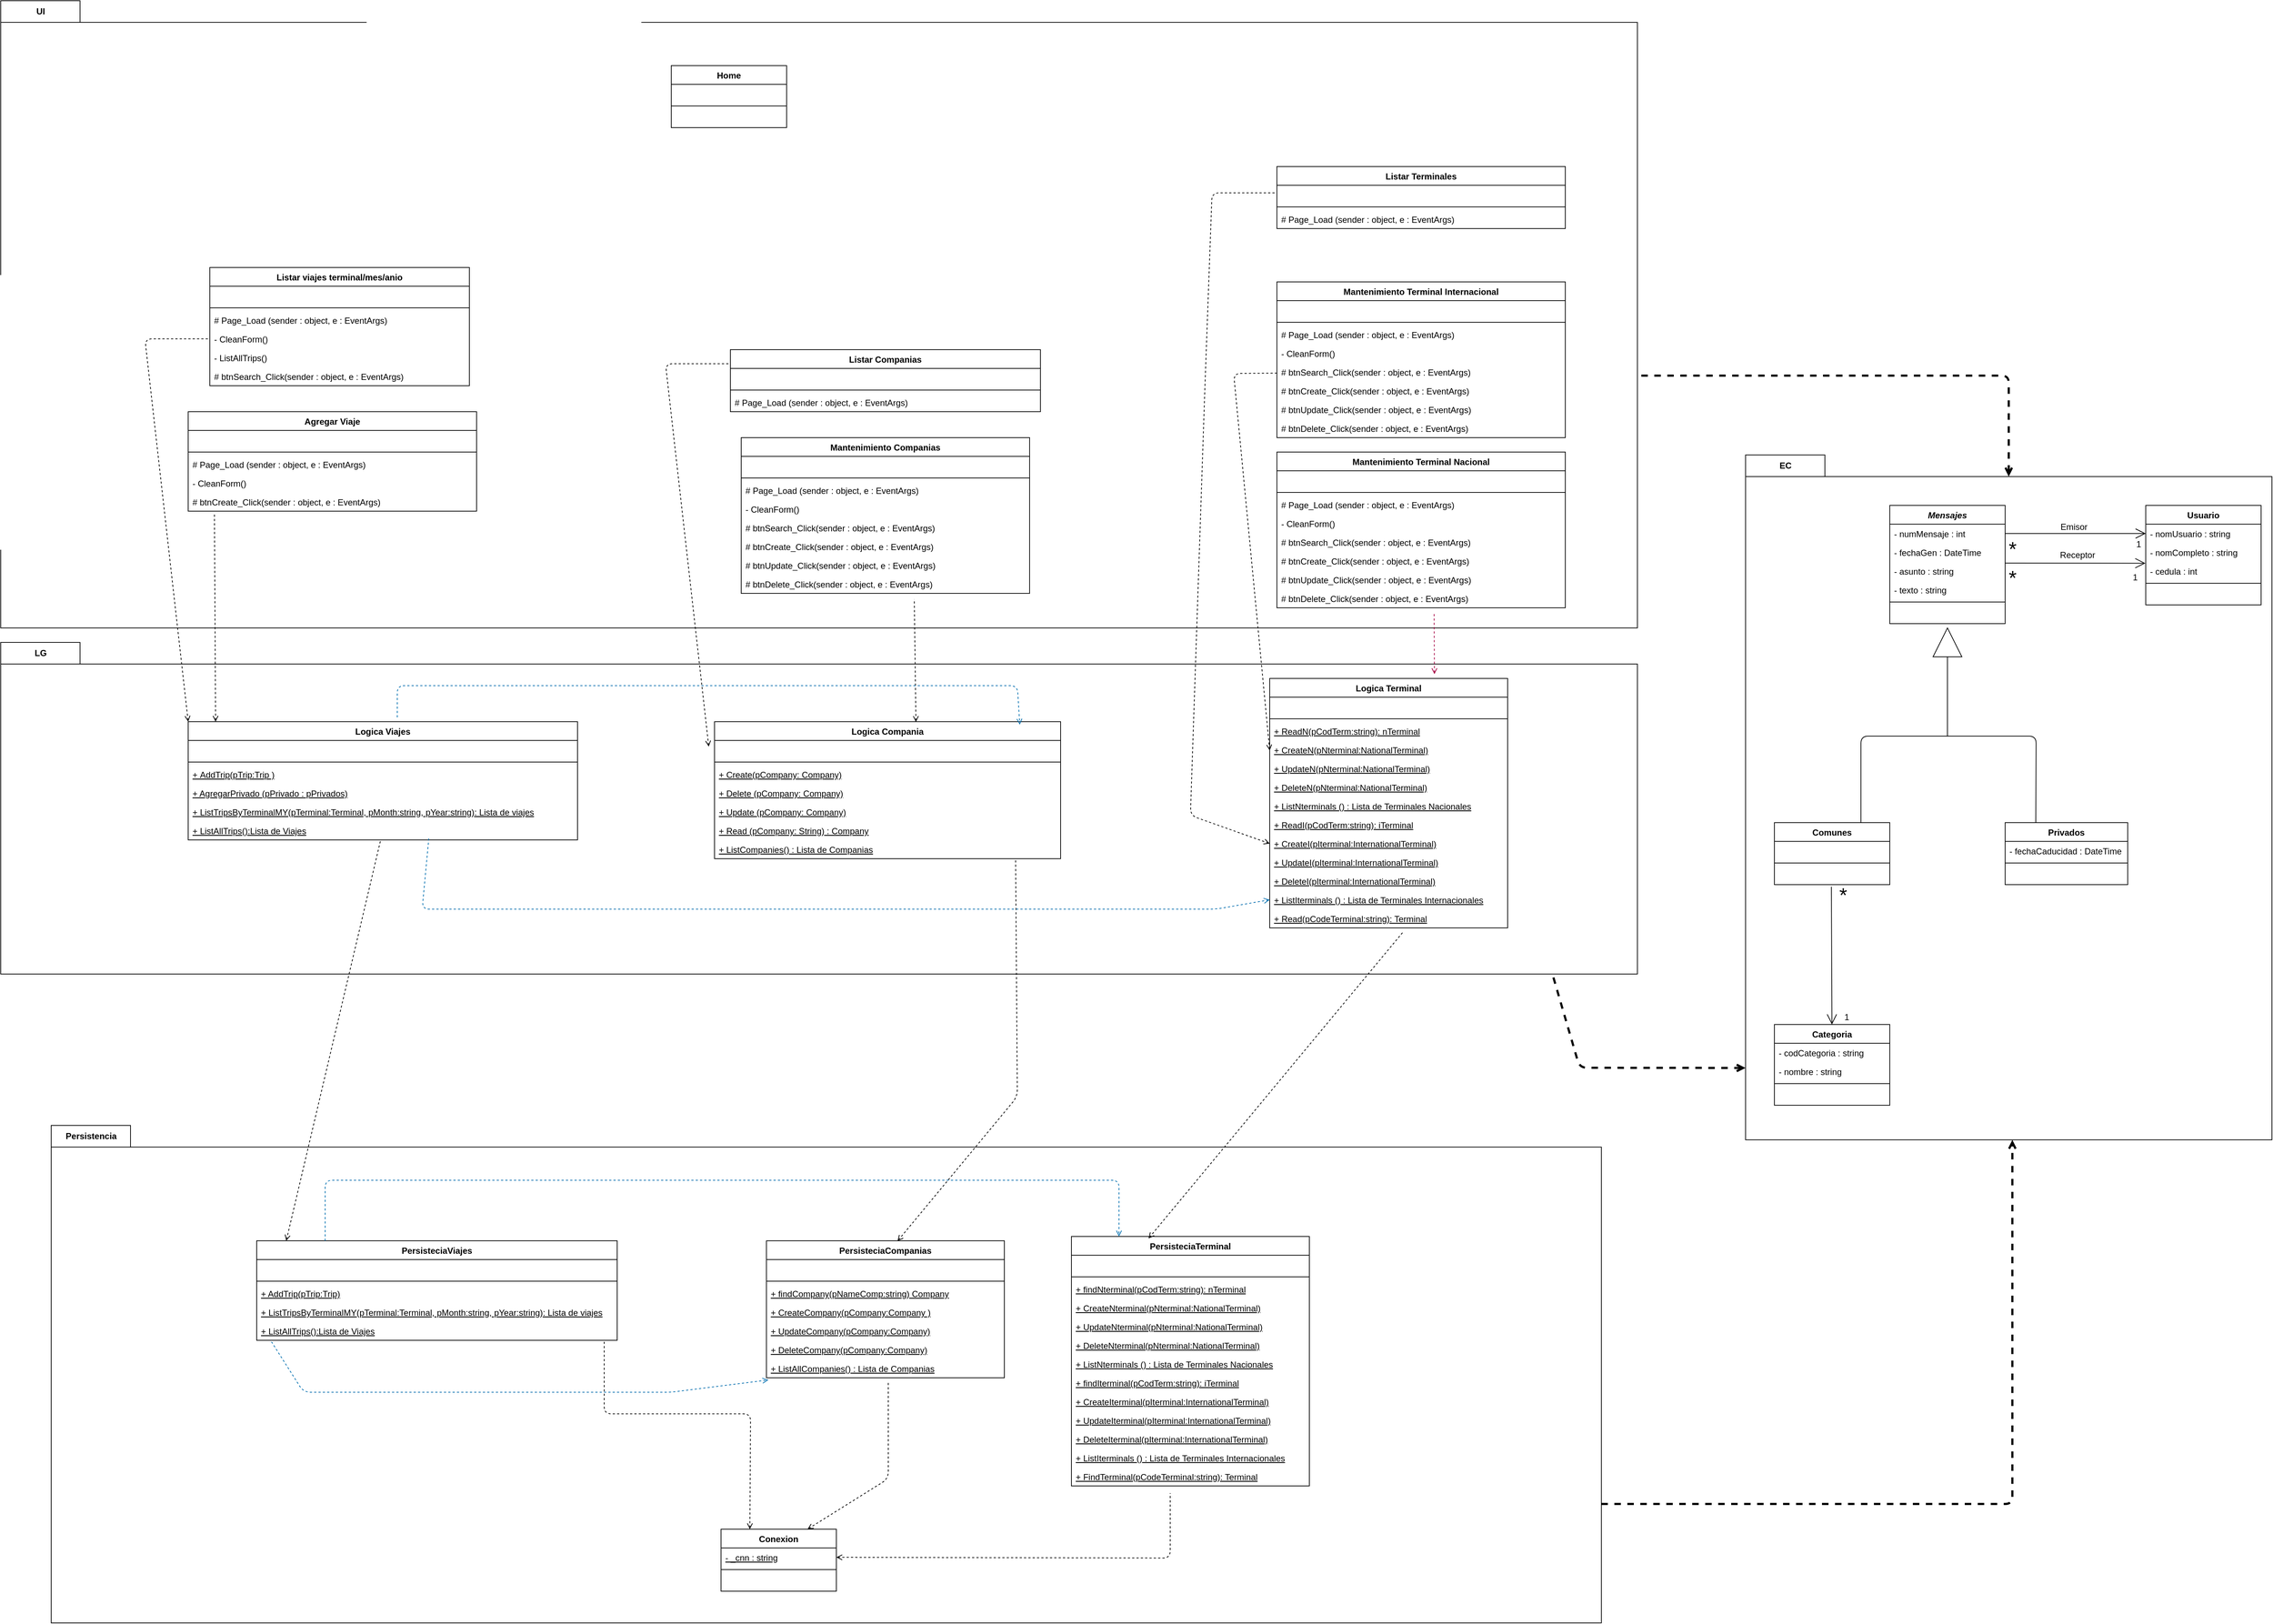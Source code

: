 <mxfile version="24.7.7">
  <diagram id="e76AekJ_lFZTw1YeR-KG" name="Página-1">
    <mxGraphModel dx="8041" dy="2355" grid="1" gridSize="10" guides="1" tooltips="1" connect="1" arrows="1" fold="1" page="1" pageScale="1" pageWidth="827" pageHeight="1169" math="0" shadow="0">
      <root>
        <mxCell id="0" />
        <mxCell id="1" parent="0" />
        <mxCell id="eZbgHdstOL7PG3QPFfyQ-256" value="UI" style="shape=folder;fontStyle=1;tabWidth=110;tabHeight=30;tabPosition=left;html=1;boundedLbl=1;labelInHeader=1;" parent="1" vertex="1">
          <mxGeometry x="-2350" y="40" width="2270" height="870" as="geometry" />
        </mxCell>
        <mxCell id="eZbgHdstOL7PG3QPFfyQ-210" value="LG" style="shape=folder;fontStyle=1;tabWidth=110;tabHeight=30;tabPosition=left;html=1;boundedLbl=1;labelInHeader=1;" parent="1" vertex="1">
          <mxGeometry x="-2350" y="930" width="2270" height="460" as="geometry" />
        </mxCell>
        <mxCell id="eZbgHdstOL7PG3QPFfyQ-126" value="Persistencia" style="shape=folder;fontStyle=1;tabWidth=110;tabHeight=30;tabPosition=left;html=1;boundedLbl=1;labelInHeader=1;" parent="1" vertex="1">
          <mxGeometry x="-2280" y="1600" width="2150" height="690" as="geometry" />
        </mxCell>
        <mxCell id="eZbgHdstOL7PG3QPFfyQ-68" value="EC" style="shape=folder;fontStyle=1;tabWidth=110;tabHeight=30;tabPosition=left;html=1;boundedLbl=1;labelInHeader=1;" parent="1" vertex="1">
          <mxGeometry x="70" y="670" width="730" height="950" as="geometry" />
        </mxCell>
        <mxCell id="eZbgHdstOL7PG3QPFfyQ-1" value="Usuario" style="swimlane;fontStyle=1;align=center;verticalAlign=top;childLayout=stackLayout;horizontal=1;startSize=26;horizontalStack=0;resizeParent=1;resizeParentMax=0;resizeLast=0;collapsible=1;marginBottom=0;" parent="1" vertex="1">
          <mxGeometry x="625" y="740" width="160" height="138" as="geometry" />
        </mxCell>
        <mxCell id="eZbgHdstOL7PG3QPFfyQ-5" value="- nomUsuario : string" style="text;strokeColor=none;fillColor=none;align=left;verticalAlign=top;spacingLeft=4;spacingRight=4;overflow=hidden;rotatable=0;points=[[0,0.5],[1,0.5]];portConstraint=eastwest;" parent="eZbgHdstOL7PG3QPFfyQ-1" vertex="1">
          <mxGeometry y="26" width="160" height="26" as="geometry" />
        </mxCell>
        <mxCell id="eZbgHdstOL7PG3QPFfyQ-6" value="- nomCompleto : string" style="text;strokeColor=none;fillColor=none;align=left;verticalAlign=top;spacingLeft=4;spacingRight=4;overflow=hidden;rotatable=0;points=[[0,0.5],[1,0.5]];portConstraint=eastwest;" parent="eZbgHdstOL7PG3QPFfyQ-1" vertex="1">
          <mxGeometry y="52" width="160" height="26" as="geometry" />
        </mxCell>
        <mxCell id="eZbgHdstOL7PG3QPFfyQ-2" value="- cedula : int" style="text;strokeColor=none;fillColor=none;align=left;verticalAlign=top;spacingLeft=4;spacingRight=4;overflow=hidden;rotatable=0;points=[[0,0.5],[1,0.5]];portConstraint=eastwest;" parent="eZbgHdstOL7PG3QPFfyQ-1" vertex="1">
          <mxGeometry y="78" width="160" height="26" as="geometry" />
        </mxCell>
        <mxCell id="eZbgHdstOL7PG3QPFfyQ-3" value="" style="line;strokeWidth=1;fillColor=none;align=left;verticalAlign=middle;spacingTop=-1;spacingLeft=3;spacingRight=3;rotatable=0;labelPosition=right;points=[];portConstraint=eastwest;" parent="eZbgHdstOL7PG3QPFfyQ-1" vertex="1">
          <mxGeometry y="104" width="160" height="8" as="geometry" />
        </mxCell>
        <mxCell id="eZbgHdstOL7PG3QPFfyQ-4" value=" " style="text;strokeColor=none;fillColor=none;align=left;verticalAlign=top;spacingLeft=4;spacingRight=4;overflow=hidden;rotatable=0;points=[[0,0.5],[1,0.5]];portConstraint=eastwest;" parent="eZbgHdstOL7PG3QPFfyQ-1" vertex="1">
          <mxGeometry y="112" width="160" height="26" as="geometry" />
        </mxCell>
        <mxCell id="eZbgHdstOL7PG3QPFfyQ-7" value="Privados&#xa;" style="swimlane;fontStyle=1;align=center;verticalAlign=top;childLayout=stackLayout;horizontal=1;startSize=26;horizontalStack=0;resizeParent=1;resizeParentMax=0;resizeLast=0;collapsible=1;marginBottom=0;" parent="1" vertex="1">
          <mxGeometry x="430" y="1180" width="170" height="86" as="geometry" />
        </mxCell>
        <mxCell id="eZbgHdstOL7PG3QPFfyQ-8" value="- fechaCaducidad : DateTime" style="text;strokeColor=none;fillColor=none;align=left;verticalAlign=top;spacingLeft=4;spacingRight=4;overflow=hidden;rotatable=0;points=[[0,0.5],[1,0.5]];portConstraint=eastwest;" parent="eZbgHdstOL7PG3QPFfyQ-7" vertex="1">
          <mxGeometry y="26" width="170" height="26" as="geometry" />
        </mxCell>
        <mxCell id="eZbgHdstOL7PG3QPFfyQ-9" value="" style="line;strokeWidth=1;fillColor=none;align=left;verticalAlign=middle;spacingTop=-1;spacingLeft=3;spacingRight=3;rotatable=0;labelPosition=right;points=[];portConstraint=eastwest;" parent="eZbgHdstOL7PG3QPFfyQ-7" vertex="1">
          <mxGeometry y="52" width="170" height="8" as="geometry" />
        </mxCell>
        <mxCell id="eZbgHdstOL7PG3QPFfyQ-10" value=" " style="text;strokeColor=none;fillColor=none;align=left;verticalAlign=top;spacingLeft=4;spacingRight=4;overflow=hidden;rotatable=0;points=[[0,0.5],[1,0.5]];portConstraint=eastwest;" parent="eZbgHdstOL7PG3QPFfyQ-7" vertex="1">
          <mxGeometry y="60" width="170" height="26" as="geometry" />
        </mxCell>
        <mxCell id="eZbgHdstOL7PG3QPFfyQ-19" value="Mensajes" style="swimlane;fontStyle=3;align=center;verticalAlign=top;childLayout=stackLayout;horizontal=1;startSize=26;horizontalStack=0;resizeParent=1;resizeParentMax=0;resizeLast=0;collapsible=1;marginBottom=0;" parent="1" vertex="1">
          <mxGeometry x="270" y="740" width="160" height="164" as="geometry" />
        </mxCell>
        <mxCell id="eZbgHdstOL7PG3QPFfyQ-25" value="- numMensaje : int" style="text;strokeColor=none;fillColor=none;align=left;verticalAlign=top;spacingLeft=4;spacingRight=4;overflow=hidden;rotatable=0;points=[[0,0.5],[1,0.5]];portConstraint=eastwest;" parent="eZbgHdstOL7PG3QPFfyQ-19" vertex="1">
          <mxGeometry y="26" width="160" height="26" as="geometry" />
        </mxCell>
        <mxCell id="eZbgHdstOL7PG3QPFfyQ-24" value="- fechaGen : DateTime" style="text;strokeColor=none;fillColor=none;align=left;verticalAlign=top;spacingLeft=4;spacingRight=4;overflow=hidden;rotatable=0;points=[[0,0.5],[1,0.5]];portConstraint=eastwest;" parent="eZbgHdstOL7PG3QPFfyQ-19" vertex="1">
          <mxGeometry y="52" width="160" height="26" as="geometry" />
        </mxCell>
        <mxCell id="eZbgHdstOL7PG3QPFfyQ-23" value="- asunto : string" style="text;strokeColor=none;fillColor=none;align=left;verticalAlign=top;spacingLeft=4;spacingRight=4;overflow=hidden;rotatable=0;points=[[0,0.5],[1,0.5]];portConstraint=eastwest;" parent="eZbgHdstOL7PG3QPFfyQ-19" vertex="1">
          <mxGeometry y="78" width="160" height="26" as="geometry" />
        </mxCell>
        <mxCell id="eZbgHdstOL7PG3QPFfyQ-20" value="- texto : string" style="text;strokeColor=none;fillColor=none;align=left;verticalAlign=top;spacingLeft=4;spacingRight=4;overflow=hidden;rotatable=0;points=[[0,0.5],[1,0.5]];portConstraint=eastwest;" parent="eZbgHdstOL7PG3QPFfyQ-19" vertex="1">
          <mxGeometry y="104" width="160" height="26" as="geometry" />
        </mxCell>
        <mxCell id="eZbgHdstOL7PG3QPFfyQ-21" value="" style="line;strokeWidth=1;fillColor=none;align=left;verticalAlign=middle;spacingTop=-1;spacingLeft=3;spacingRight=3;rotatable=0;labelPosition=right;points=[];portConstraint=eastwest;" parent="eZbgHdstOL7PG3QPFfyQ-19" vertex="1">
          <mxGeometry y="130" width="160" height="8" as="geometry" />
        </mxCell>
        <mxCell id="eZbgHdstOL7PG3QPFfyQ-22" value=" " style="text;strokeColor=none;fillColor=none;align=left;verticalAlign=top;spacingLeft=4;spacingRight=4;overflow=hidden;rotatable=0;points=[[0,0.5],[1,0.5]];portConstraint=eastwest;" parent="eZbgHdstOL7PG3QPFfyQ-19" vertex="1">
          <mxGeometry y="138" width="160" height="26" as="geometry" />
        </mxCell>
        <mxCell id="eZbgHdstOL7PG3QPFfyQ-30" value="Comunes&#xa;" style="swimlane;fontStyle=1;align=center;verticalAlign=top;childLayout=stackLayout;horizontal=1;startSize=26;horizontalStack=0;resizeParent=1;resizeParentMax=0;resizeLast=0;collapsible=1;marginBottom=0;" parent="1" vertex="1">
          <mxGeometry x="110" y="1180" width="160" height="86" as="geometry" />
        </mxCell>
        <mxCell id="eZbgHdstOL7PG3QPFfyQ-31" value=" " style="text;strokeColor=none;fillColor=none;align=left;verticalAlign=top;spacingLeft=4;spacingRight=4;overflow=hidden;rotatable=0;points=[[0,0.5],[1,0.5]];portConstraint=eastwest;" parent="eZbgHdstOL7PG3QPFfyQ-30" vertex="1">
          <mxGeometry y="26" width="160" height="26" as="geometry" />
        </mxCell>
        <mxCell id="eZbgHdstOL7PG3QPFfyQ-32" value="" style="line;strokeWidth=1;fillColor=none;align=left;verticalAlign=middle;spacingTop=-1;spacingLeft=3;spacingRight=3;rotatable=0;labelPosition=right;points=[];portConstraint=eastwest;" parent="eZbgHdstOL7PG3QPFfyQ-30" vertex="1">
          <mxGeometry y="52" width="160" height="8" as="geometry" />
        </mxCell>
        <mxCell id="eZbgHdstOL7PG3QPFfyQ-33" value=" " style="text;strokeColor=none;fillColor=none;align=left;verticalAlign=top;spacingLeft=4;spacingRight=4;overflow=hidden;rotatable=0;points=[[0,0.5],[1,0.5]];portConstraint=eastwest;" parent="eZbgHdstOL7PG3QPFfyQ-30" vertex="1">
          <mxGeometry y="60" width="160" height="26" as="geometry" />
        </mxCell>
        <mxCell id="eZbgHdstOL7PG3QPFfyQ-38" value="Categoria" style="swimlane;fontStyle=1;align=center;verticalAlign=top;childLayout=stackLayout;horizontal=1;startSize=26;horizontalStack=0;resizeParent=1;resizeParentMax=0;resizeLast=0;collapsible=1;marginBottom=0;" parent="1" vertex="1">
          <mxGeometry x="110" y="1460" width="160" height="112" as="geometry" />
        </mxCell>
        <mxCell id="eZbgHdstOL7PG3QPFfyQ-42" value="- codCategoria : string" style="text;strokeColor=none;fillColor=none;align=left;verticalAlign=top;spacingLeft=4;spacingRight=4;overflow=hidden;rotatable=0;points=[[0,0.5],[1,0.5]];portConstraint=eastwest;" parent="eZbgHdstOL7PG3QPFfyQ-38" vertex="1">
          <mxGeometry y="26" width="160" height="26" as="geometry" />
        </mxCell>
        <mxCell id="eZbgHdstOL7PG3QPFfyQ-39" value="- nombre : string" style="text;strokeColor=none;fillColor=none;align=left;verticalAlign=top;spacingLeft=4;spacingRight=4;overflow=hidden;rotatable=0;points=[[0,0.5],[1,0.5]];portConstraint=eastwest;" parent="eZbgHdstOL7PG3QPFfyQ-38" vertex="1">
          <mxGeometry y="52" width="160" height="26" as="geometry" />
        </mxCell>
        <mxCell id="eZbgHdstOL7PG3QPFfyQ-40" value="" style="line;strokeWidth=1;fillColor=none;align=left;verticalAlign=middle;spacingTop=-1;spacingLeft=3;spacingRight=3;rotatable=0;labelPosition=right;points=[];portConstraint=eastwest;" parent="eZbgHdstOL7PG3QPFfyQ-38" vertex="1">
          <mxGeometry y="78" width="160" height="8" as="geometry" />
        </mxCell>
        <mxCell id="eZbgHdstOL7PG3QPFfyQ-41" value=" " style="text;strokeColor=none;fillColor=none;align=left;verticalAlign=top;spacingLeft=4;spacingRight=4;overflow=hidden;rotatable=0;points=[[0,0.5],[1,0.5]];portConstraint=eastwest;" parent="eZbgHdstOL7PG3QPFfyQ-38" vertex="1">
          <mxGeometry y="86" width="160" height="26" as="geometry" />
        </mxCell>
        <mxCell id="eZbgHdstOL7PG3QPFfyQ-45" value="" style="endArrow=none;html=1;exitX=0.75;exitY=0;exitDx=0;exitDy=0;entryX=0.25;entryY=0;entryDx=0;entryDy=0;" parent="1" source="eZbgHdstOL7PG3QPFfyQ-30" target="eZbgHdstOL7PG3QPFfyQ-7" edge="1">
          <mxGeometry width="50" height="50" relative="1" as="geometry">
            <mxPoint x="230" y="1180" as="sourcePoint" />
            <mxPoint x="472.5" y="1180" as="targetPoint" />
            <Array as="points">
              <mxPoint x="230" y="1060" />
              <mxPoint x="350" y="1060" />
              <mxPoint x="473" y="1060" />
            </Array>
          </mxGeometry>
        </mxCell>
        <mxCell id="eZbgHdstOL7PG3QPFfyQ-47" value="" style="endArrow=none;html=1;entryX=1;entryY=0.5;entryDx=0;entryDy=0;" parent="1" target="eZbgHdstOL7PG3QPFfyQ-49" edge="1">
          <mxGeometry width="50" height="50" relative="1" as="geometry">
            <mxPoint x="350" y="1060" as="sourcePoint" />
            <mxPoint x="350" y="940" as="targetPoint" />
            <Array as="points">
              <mxPoint x="350" y="970" />
            </Array>
          </mxGeometry>
        </mxCell>
        <mxCell id="eZbgHdstOL7PG3QPFfyQ-49" value="" style="triangle;whiteSpace=wrap;html=1;direction=north;" parent="1" vertex="1">
          <mxGeometry x="330" y="910" width="40" height="40" as="geometry" />
        </mxCell>
        <mxCell id="eZbgHdstOL7PG3QPFfyQ-52" value="" style="endArrow=open;endFill=1;endSize=12;html=1;entryX=-0.003;entryY=0.085;entryDx=0;entryDy=0;entryPerimeter=0;" parent="1" target="eZbgHdstOL7PG3QPFfyQ-2" edge="1">
          <mxGeometry width="160" relative="1" as="geometry">
            <mxPoint x="430" y="820" as="sourcePoint" />
            <mxPoint x="590" y="819" as="targetPoint" />
          </mxGeometry>
        </mxCell>
        <mxCell id="eZbgHdstOL7PG3QPFfyQ-53" value="" style="endArrow=open;endFill=1;endSize=12;html=1;entryX=0;entryY=0.5;entryDx=0;entryDy=0;exitX=1;exitY=0.5;exitDx=0;exitDy=0;" parent="1" source="eZbgHdstOL7PG3QPFfyQ-25" target="eZbgHdstOL7PG3QPFfyQ-5" edge="1">
          <mxGeometry width="160" relative="1" as="geometry">
            <mxPoint x="70" y="1190" as="sourcePoint" />
            <mxPoint x="230" y="1190" as="targetPoint" />
          </mxGeometry>
        </mxCell>
        <mxCell id="eZbgHdstOL7PG3QPFfyQ-54" value="1" style="text;html=1;align=center;verticalAlign=middle;resizable=0;points=[];autosize=1;" parent="1" vertex="1">
          <mxGeometry x="600" y="830" width="20" height="20" as="geometry" />
        </mxCell>
        <mxCell id="eZbgHdstOL7PG3QPFfyQ-55" value="&lt;font style=&quot;font-size: 28px&quot;&gt;*&lt;/font&gt;" style="text;html=1;align=center;verticalAlign=middle;resizable=0;points=[];autosize=1;" parent="1" vertex="1">
          <mxGeometry x="425" y="830" width="30" height="20" as="geometry" />
        </mxCell>
        <mxCell id="eZbgHdstOL7PG3QPFfyQ-56" value="&lt;font style=&quot;font-size: 28px&quot;&gt;*&lt;/font&gt;" style="text;html=1;align=center;verticalAlign=middle;resizable=0;points=[];autosize=1;" parent="1" vertex="1">
          <mxGeometry x="425" y="790" width="30" height="20" as="geometry" />
        </mxCell>
        <mxCell id="eZbgHdstOL7PG3QPFfyQ-57" value="&lt;span style=&quot;color: rgb(0, 0, 0); font-family: helvetica; font-size: 12px; font-style: normal; font-weight: 400; letter-spacing: normal; text-align: center; text-indent: 0px; text-transform: none; word-spacing: 0px; background-color: rgb(248, 249, 250); display: inline; float: none;&quot;&gt;1&lt;/span&gt;" style="text;whiteSpace=wrap;html=1;" parent="1" vertex="1">
          <mxGeometry x="610" y="780" width="30" height="30" as="geometry" />
        </mxCell>
        <mxCell id="eZbgHdstOL7PG3QPFfyQ-58" value="Receptor" style="text;html=1;align=center;verticalAlign=middle;resizable=0;points=[];autosize=1;" parent="1" vertex="1">
          <mxGeometry x="500" y="799" width="60" height="20" as="geometry" />
        </mxCell>
        <mxCell id="eZbgHdstOL7PG3QPFfyQ-59" value="Emisor" style="text;html=1;align=center;verticalAlign=middle;resizable=0;points=[];autosize=1;" parent="1" vertex="1">
          <mxGeometry x="500" y="760" width="50" height="20" as="geometry" />
        </mxCell>
        <mxCell id="eZbgHdstOL7PG3QPFfyQ-60" value="" style="endArrow=open;endFill=1;endSize=12;html=1;" parent="1" target="eZbgHdstOL7PG3QPFfyQ-38" edge="1">
          <mxGeometry width="160" relative="1" as="geometry">
            <mxPoint x="189" y="1269" as="sourcePoint" />
            <mxPoint x="330" y="1330.21" as="targetPoint" />
          </mxGeometry>
        </mxCell>
        <mxCell id="eZbgHdstOL7PG3QPFfyQ-61" value="1" style="text;html=1;align=center;verticalAlign=middle;resizable=0;points=[];autosize=1;" parent="1" vertex="1">
          <mxGeometry x="200" y="1440" width="20" height="20" as="geometry" />
        </mxCell>
        <mxCell id="eZbgHdstOL7PG3QPFfyQ-62" value="&lt;font style=&quot;font-size: 28px&quot;&gt;*&lt;/font&gt;" style="text;html=1;align=center;verticalAlign=middle;resizable=0;points=[];autosize=1;" parent="1" vertex="1">
          <mxGeometry x="190" y="1270" width="30" height="20" as="geometry" />
        </mxCell>
        <mxCell id="eZbgHdstOL7PG3QPFfyQ-76" value="Conexion" style="swimlane;fontStyle=1;align=center;verticalAlign=top;childLayout=stackLayout;horizontal=1;startSize=26;horizontalStack=0;resizeParent=1;resizeParentMax=0;resizeLast=0;collapsible=1;marginBottom=0;" parent="1" vertex="1">
          <mxGeometry x="-1351" y="2160" width="160" height="86" as="geometry" />
        </mxCell>
        <mxCell id="eZbgHdstOL7PG3QPFfyQ-77" value="- _cnn : string" style="text;strokeColor=none;fillColor=none;align=left;verticalAlign=top;spacingLeft=4;spacingRight=4;overflow=hidden;rotatable=0;points=[[0,0.5],[1,0.5]];portConstraint=eastwest;fontStyle=4" parent="eZbgHdstOL7PG3QPFfyQ-76" vertex="1">
          <mxGeometry y="26" width="160" height="26" as="geometry" />
        </mxCell>
        <mxCell id="eZbgHdstOL7PG3QPFfyQ-78" value="" style="line;strokeWidth=1;fillColor=none;align=left;verticalAlign=middle;spacingTop=-1;spacingLeft=3;spacingRight=3;rotatable=0;labelPosition=right;points=[];portConstraint=eastwest;" parent="eZbgHdstOL7PG3QPFfyQ-76" vertex="1">
          <mxGeometry y="52" width="160" height="8" as="geometry" />
        </mxCell>
        <mxCell id="eZbgHdstOL7PG3QPFfyQ-79" value=" " style="text;strokeColor=none;fillColor=none;align=left;verticalAlign=top;spacingLeft=4;spacingRight=4;overflow=hidden;rotatable=0;points=[[0,0.5],[1,0.5]];portConstraint=eastwest;" parent="eZbgHdstOL7PG3QPFfyQ-76" vertex="1">
          <mxGeometry y="60" width="160" height="26" as="geometry" />
        </mxCell>
        <mxCell id="eZbgHdstOL7PG3QPFfyQ-80" value="PersisteciaCompanias" style="swimlane;fontStyle=1;align=center;verticalAlign=top;childLayout=stackLayout;horizontal=1;startSize=26;horizontalStack=0;resizeParent=1;resizeParentMax=0;resizeLast=0;collapsible=1;marginBottom=0;" parent="1" vertex="1">
          <mxGeometry x="-1288" y="1760" width="330" height="190" as="geometry" />
        </mxCell>
        <mxCell id="eZbgHdstOL7PG3QPFfyQ-81" value=" " style="text;strokeColor=none;fillColor=none;align=left;verticalAlign=top;spacingLeft=4;spacingRight=4;overflow=hidden;rotatable=0;points=[[0,0.5],[1,0.5]];portConstraint=eastwest;" parent="eZbgHdstOL7PG3QPFfyQ-80" vertex="1">
          <mxGeometry y="26" width="330" height="26" as="geometry" />
        </mxCell>
        <mxCell id="eZbgHdstOL7PG3QPFfyQ-82" value="" style="line;strokeWidth=1;fillColor=none;align=left;verticalAlign=middle;spacingTop=-1;spacingLeft=3;spacingRight=3;rotatable=0;labelPosition=right;points=[];portConstraint=eastwest;" parent="eZbgHdstOL7PG3QPFfyQ-80" vertex="1">
          <mxGeometry y="52" width="330" height="8" as="geometry" />
        </mxCell>
        <mxCell id="eZbgHdstOL7PG3QPFfyQ-84" value="+ findCompany(pNameComp:string) Company" style="text;strokeColor=none;fillColor=none;align=left;verticalAlign=top;spacingLeft=4;spacingRight=4;overflow=hidden;rotatable=0;points=[[0,0.5],[1,0.5]];portConstraint=eastwest;fontStyle=4" parent="eZbgHdstOL7PG3QPFfyQ-80" vertex="1">
          <mxGeometry y="60" width="330" height="26" as="geometry" />
        </mxCell>
        <mxCell id="eZbgHdstOL7PG3QPFfyQ-85" value="+ CreateCompany(pCompany:Company )" style="text;strokeColor=none;fillColor=none;align=left;verticalAlign=top;spacingLeft=4;spacingRight=4;overflow=hidden;rotatable=0;points=[[0,0.5],[1,0.5]];portConstraint=eastwest;fontStyle=4" parent="eZbgHdstOL7PG3QPFfyQ-80" vertex="1">
          <mxGeometry y="86" width="330" height="26" as="geometry" />
        </mxCell>
        <mxCell id="eZbgHdstOL7PG3QPFfyQ-86" value="+ UpdateCompany(pCompany:Company)" style="text;strokeColor=none;fillColor=none;align=left;verticalAlign=top;spacingLeft=4;spacingRight=4;overflow=hidden;rotatable=0;points=[[0,0.5],[1,0.5]];portConstraint=eastwest;fontStyle=4" parent="eZbgHdstOL7PG3QPFfyQ-80" vertex="1">
          <mxGeometry y="112" width="330" height="26" as="geometry" />
        </mxCell>
        <mxCell id="eZbgHdstOL7PG3QPFfyQ-94" value="+ DeleteCompany(pCompany:Company)" style="text;strokeColor=none;fillColor=none;align=left;verticalAlign=top;spacingLeft=4;spacingRight=4;overflow=hidden;rotatable=0;points=[[0,0.5],[1,0.5]];portConstraint=eastwest;fontStyle=4" parent="eZbgHdstOL7PG3QPFfyQ-80" vertex="1">
          <mxGeometry y="138" width="330" height="26" as="geometry" />
        </mxCell>
        <mxCell id="eZbgHdstOL7PG3QPFfyQ-83" value="+ ListAllCompanies() : Lista de Companias" style="text;strokeColor=none;fillColor=none;align=left;verticalAlign=top;spacingLeft=4;spacingRight=4;overflow=hidden;rotatable=0;points=[[0,0.5],[1,0.5]];portConstraint=eastwest;fontStyle=4" parent="eZbgHdstOL7PG3QPFfyQ-80" vertex="1">
          <mxGeometry y="164" width="330" height="26" as="geometry" />
        </mxCell>
        <mxCell id="eZbgHdstOL7PG3QPFfyQ-87" value="PersisteciaTerminal" style="swimlane;fontStyle=1;align=center;verticalAlign=top;childLayout=stackLayout;horizontal=1;startSize=26;horizontalStack=0;resizeParent=1;resizeParentMax=0;resizeLast=0;collapsible=1;marginBottom=0;" parent="1" vertex="1">
          <mxGeometry x="-865" y="1754" width="330" height="346" as="geometry" />
        </mxCell>
        <mxCell id="eZbgHdstOL7PG3QPFfyQ-88" value=" " style="text;strokeColor=none;fillColor=none;align=left;verticalAlign=top;spacingLeft=4;spacingRight=4;overflow=hidden;rotatable=0;points=[[0,0.5],[1,0.5]];portConstraint=eastwest;" parent="eZbgHdstOL7PG3QPFfyQ-87" vertex="1">
          <mxGeometry y="26" width="330" height="26" as="geometry" />
        </mxCell>
        <mxCell id="eZbgHdstOL7PG3QPFfyQ-89" value="" style="line;strokeWidth=1;fillColor=none;align=left;verticalAlign=middle;spacingTop=-1;spacingLeft=3;spacingRight=3;rotatable=0;labelPosition=right;points=[];portConstraint=eastwest;" parent="eZbgHdstOL7PG3QPFfyQ-87" vertex="1">
          <mxGeometry y="52" width="330" height="8" as="geometry" />
        </mxCell>
        <mxCell id="eZbgHdstOL7PG3QPFfyQ-90" value="+ findNterminal(pCodTerm:string): nTerminal" style="text;strokeColor=none;fillColor=none;align=left;verticalAlign=top;spacingLeft=4;spacingRight=4;overflow=hidden;rotatable=0;points=[[0,0.5],[1,0.5]];portConstraint=eastwest;fontStyle=4" parent="eZbgHdstOL7PG3QPFfyQ-87" vertex="1">
          <mxGeometry y="60" width="330" height="26" as="geometry" />
        </mxCell>
        <mxCell id="eZbgHdstOL7PG3QPFfyQ-91" value="+ CreateNterminal(pNterminal:NationalTerminal)" style="text;strokeColor=none;fillColor=none;align=left;verticalAlign=top;spacingLeft=4;spacingRight=4;overflow=hidden;rotatable=0;points=[[0,0.5],[1,0.5]];portConstraint=eastwest;fontStyle=4" parent="eZbgHdstOL7PG3QPFfyQ-87" vertex="1">
          <mxGeometry y="86" width="330" height="26" as="geometry" />
        </mxCell>
        <mxCell id="eZbgHdstOL7PG3QPFfyQ-92" value="+ UpdateNterminal(pNterminal:NationalTerminal)" style="text;strokeColor=none;fillColor=none;align=left;verticalAlign=top;spacingLeft=4;spacingRight=4;overflow=hidden;rotatable=0;points=[[0,0.5],[1,0.5]];portConstraint=eastwest;fontStyle=4" parent="eZbgHdstOL7PG3QPFfyQ-87" vertex="1">
          <mxGeometry y="112" width="330" height="26" as="geometry" />
        </mxCell>
        <mxCell id="eZbgHdstOL7PG3QPFfyQ-93" value="+ DeleteNterminal(pNterminal:NationalTerminal)" style="text;strokeColor=none;fillColor=none;align=left;verticalAlign=top;spacingLeft=4;spacingRight=4;overflow=hidden;rotatable=0;points=[[0,0.5],[1,0.5]];portConstraint=eastwest;fontStyle=4" parent="eZbgHdstOL7PG3QPFfyQ-87" vertex="1">
          <mxGeometry y="138" width="330" height="26" as="geometry" />
        </mxCell>
        <mxCell id="pMHbVDj2jLhGAazth62V-1" value="+ ListNterminals () : Lista de Terminales Nacionales" style="text;strokeColor=none;fillColor=none;align=left;verticalAlign=top;spacingLeft=4;spacingRight=4;overflow=hidden;rotatable=0;points=[[0,0.5],[1,0.5]];portConstraint=eastwest;fontStyle=4" vertex="1" parent="eZbgHdstOL7PG3QPFfyQ-87">
          <mxGeometry y="164" width="330" height="26" as="geometry" />
        </mxCell>
        <mxCell id="pMHbVDj2jLhGAazth62V-13" value="+ findIterminal(pCodTerm:string): iTerminal" style="text;strokeColor=none;fillColor=none;align=left;verticalAlign=top;spacingLeft=4;spacingRight=4;overflow=hidden;rotatable=0;points=[[0,0.5],[1,0.5]];portConstraint=eastwest;fontStyle=4" vertex="1" parent="eZbgHdstOL7PG3QPFfyQ-87">
          <mxGeometry y="190" width="330" height="26" as="geometry" />
        </mxCell>
        <mxCell id="pMHbVDj2jLhGAazth62V-14" value="+ CreateIterminal(pIterminal:InternationalTerminal)" style="text;strokeColor=none;fillColor=none;align=left;verticalAlign=top;spacingLeft=4;spacingRight=4;overflow=hidden;rotatable=0;points=[[0,0.5],[1,0.5]];portConstraint=eastwest;fontStyle=4" vertex="1" parent="eZbgHdstOL7PG3QPFfyQ-87">
          <mxGeometry y="216" width="330" height="26" as="geometry" />
        </mxCell>
        <mxCell id="pMHbVDj2jLhGAazth62V-15" value="+ UpdateIterminal(pIterminal:InternationalTerminal)" style="text;strokeColor=none;fillColor=none;align=left;verticalAlign=top;spacingLeft=4;spacingRight=4;overflow=hidden;rotatable=0;points=[[0,0.5],[1,0.5]];portConstraint=eastwest;fontStyle=4" vertex="1" parent="eZbgHdstOL7PG3QPFfyQ-87">
          <mxGeometry y="242" width="330" height="26" as="geometry" />
        </mxCell>
        <mxCell id="pMHbVDj2jLhGAazth62V-16" value="+ DeleteIterminal(pIterminal:InternationalTerminal)" style="text;strokeColor=none;fillColor=none;align=left;verticalAlign=top;spacingLeft=4;spacingRight=4;overflow=hidden;rotatable=0;points=[[0,0.5],[1,0.5]];portConstraint=eastwest;fontStyle=4" vertex="1" parent="eZbgHdstOL7PG3QPFfyQ-87">
          <mxGeometry y="268" width="330" height="26" as="geometry" />
        </mxCell>
        <mxCell id="pMHbVDj2jLhGAazth62V-17" value="+ ListIterminals () : Lista de Terminales Internacionales" style="text;strokeColor=none;fillColor=none;align=left;verticalAlign=top;spacingLeft=4;spacingRight=4;overflow=hidden;rotatable=0;points=[[0,0.5],[1,0.5]];portConstraint=eastwest;fontStyle=4" vertex="1" parent="eZbgHdstOL7PG3QPFfyQ-87">
          <mxGeometry y="294" width="330" height="26" as="geometry" />
        </mxCell>
        <mxCell id="pMHbVDj2jLhGAazth62V-18" value="+ FindTerminal(pCodeTerminal:string): Terminal" style="text;strokeColor=none;fillColor=none;align=left;verticalAlign=top;spacingLeft=4;spacingRight=4;overflow=hidden;rotatable=0;points=[[0,0.5],[1,0.5]];portConstraint=eastwest;fontStyle=4" vertex="1" parent="eZbgHdstOL7PG3QPFfyQ-87">
          <mxGeometry y="320" width="330" height="26" as="geometry" />
        </mxCell>
        <mxCell id="eZbgHdstOL7PG3QPFfyQ-100" value="PersisteciaViajes" style="swimlane;fontStyle=1;align=center;verticalAlign=top;childLayout=stackLayout;horizontal=1;startSize=26;horizontalStack=0;resizeParent=1;resizeParentMax=0;resizeLast=0;collapsible=1;marginBottom=0;" parent="1" vertex="1">
          <mxGeometry x="-1995" y="1760" width="500" height="138" as="geometry" />
        </mxCell>
        <mxCell id="eZbgHdstOL7PG3QPFfyQ-101" value=" " style="text;strokeColor=none;fillColor=none;align=left;verticalAlign=top;spacingLeft=4;spacingRight=4;overflow=hidden;rotatable=0;points=[[0,0.5],[1,0.5]];portConstraint=eastwest;" parent="eZbgHdstOL7PG3QPFfyQ-100" vertex="1">
          <mxGeometry y="26" width="500" height="26" as="geometry" />
        </mxCell>
        <mxCell id="eZbgHdstOL7PG3QPFfyQ-102" value="" style="line;strokeWidth=1;fillColor=none;align=left;verticalAlign=middle;spacingTop=-1;spacingLeft=3;spacingRight=3;rotatable=0;labelPosition=right;points=[];portConstraint=eastwest;" parent="eZbgHdstOL7PG3QPFfyQ-100" vertex="1">
          <mxGeometry y="52" width="500" height="8" as="geometry" />
        </mxCell>
        <mxCell id="eZbgHdstOL7PG3QPFfyQ-103" value="+ AddTrip(pTrip:Trip)" style="text;strokeColor=none;fillColor=none;align=left;verticalAlign=top;spacingLeft=4;spacingRight=4;overflow=hidden;rotatable=0;points=[[0,0.5],[1,0.5]];portConstraint=eastwest;fontStyle=4" parent="eZbgHdstOL7PG3QPFfyQ-100" vertex="1">
          <mxGeometry y="60" width="500" height="26" as="geometry" />
        </mxCell>
        <mxCell id="eZbgHdstOL7PG3QPFfyQ-104" value="+ ListTripsByTerminalMY(pTerminal:Terminal, pMonth:string, pYear:string): Lista de viajes" style="text;strokeColor=none;fillColor=none;align=left;verticalAlign=top;spacingLeft=4;spacingRight=4;overflow=hidden;rotatable=0;points=[[0,0.5],[1,0.5]];portConstraint=eastwest;fontStyle=4" parent="eZbgHdstOL7PG3QPFfyQ-100" vertex="1">
          <mxGeometry y="86" width="500" height="26" as="geometry" />
        </mxCell>
        <mxCell id="pMHbVDj2jLhGAazth62V-19" value="+ ListAllTrips():Lista de Viajes" style="text;strokeColor=none;fillColor=none;align=left;verticalAlign=top;spacingLeft=4;spacingRight=4;overflow=hidden;rotatable=0;points=[[0,0.5],[1,0.5]];portConstraint=eastwest;fontStyle=4" vertex="1" parent="eZbgHdstOL7PG3QPFfyQ-100">
          <mxGeometry y="112" width="500" height="26" as="geometry" />
        </mxCell>
        <mxCell id="eZbgHdstOL7PG3QPFfyQ-120" value="" style="endArrow=none;dashed=1;html=1;startArrow=open;startFill=0;exitX=1;exitY=0.5;exitDx=0;exitDy=0;" parent="1" source="eZbgHdstOL7PG3QPFfyQ-77" edge="1">
          <mxGeometry width="50" height="50" relative="1" as="geometry">
            <mxPoint x="-1140" y="2200" as="sourcePoint" />
            <mxPoint x="-728" y="2110" as="targetPoint" />
            <Array as="points">
              <mxPoint x="-728" y="2200" />
              <mxPoint x="-728" y="2150" />
            </Array>
          </mxGeometry>
        </mxCell>
        <mxCell id="eZbgHdstOL7PG3QPFfyQ-121" value="" style="endArrow=none;dashed=1;html=1;exitX=0.75;exitY=0;exitDx=0;exitDy=0;startArrow=open;startFill=0;entryX=0.512;entryY=1.173;entryDx=0;entryDy=0;entryPerimeter=0;" parent="1" source="eZbgHdstOL7PG3QPFfyQ-76" edge="1" target="eZbgHdstOL7PG3QPFfyQ-83">
          <mxGeometry width="50" height="50" relative="1" as="geometry">
            <mxPoint x="-1260" y="2000" as="sourcePoint" />
            <mxPoint x="-940" y="1920" as="targetPoint" />
            <Array as="points">
              <mxPoint x="-1119" y="2090" />
            </Array>
          </mxGeometry>
        </mxCell>
        <mxCell id="eZbgHdstOL7PG3QPFfyQ-122" value="" style="endArrow=none;dashed=1;html=1;exitX=0.25;exitY=0;exitDx=0;exitDy=0;startArrow=open;startFill=0;" parent="1" source="eZbgHdstOL7PG3QPFfyQ-76" edge="1">
          <mxGeometry width="50" height="50" relative="1" as="geometry">
            <mxPoint x="-1513" y="2200" as="sourcePoint" />
            <mxPoint x="-1513" y="1900" as="targetPoint" />
            <Array as="points">
              <mxPoint x="-1310" y="2000" />
              <mxPoint x="-1513" y="2000" />
            </Array>
          </mxGeometry>
        </mxCell>
        <mxCell id="eZbgHdstOL7PG3QPFfyQ-129" value="" style="endArrow=open;dashed=1;html=1;exitX=0;exitY=0;exitDx=2150;exitDy=525;exitPerimeter=0;startArrow=none;startFill=0;endFill=0;strokeWidth=3;" parent="1" source="eZbgHdstOL7PG3QPFfyQ-126" edge="1">
          <mxGeometry width="50" height="50" relative="1" as="geometry">
            <mxPoint x="350" y="2110" as="sourcePoint" />
            <mxPoint x="440" y="1620" as="targetPoint" />
            <Array as="points">
              <mxPoint x="440" y="2125" />
            </Array>
          </mxGeometry>
        </mxCell>
        <mxCell id="eZbgHdstOL7PG3QPFfyQ-138" value="Logica Viajes" style="swimlane;fontStyle=1;align=center;verticalAlign=top;childLayout=stackLayout;horizontal=1;startSize=26;horizontalStack=0;resizeParent=1;resizeParentMax=0;resizeLast=0;collapsible=1;marginBottom=0;" parent="1" vertex="1">
          <mxGeometry x="-2090" y="1040" width="540" height="164" as="geometry" />
        </mxCell>
        <mxCell id="eZbgHdstOL7PG3QPFfyQ-139" value=" " style="text;strokeColor=none;fillColor=none;align=left;verticalAlign=top;spacingLeft=4;spacingRight=4;overflow=hidden;rotatable=0;points=[[0,0.5],[1,0.5]];portConstraint=eastwest;" parent="eZbgHdstOL7PG3QPFfyQ-138" vertex="1">
          <mxGeometry y="26" width="540" height="26" as="geometry" />
        </mxCell>
        <mxCell id="eZbgHdstOL7PG3QPFfyQ-140" value="" style="line;strokeWidth=1;fillColor=none;align=left;verticalAlign=middle;spacingTop=-1;spacingLeft=3;spacingRight=3;rotatable=0;labelPosition=right;points=[];portConstraint=eastwest;" parent="eZbgHdstOL7PG3QPFfyQ-138" vertex="1">
          <mxGeometry y="52" width="540" height="8" as="geometry" />
        </mxCell>
        <mxCell id="eZbgHdstOL7PG3QPFfyQ-141" value="+ AddTrip(pTrip:Trip )" style="text;strokeColor=none;fillColor=none;align=left;verticalAlign=top;spacingLeft=4;spacingRight=4;overflow=hidden;rotatable=0;points=[[0,0.5],[1,0.5]];portConstraint=eastwest;fontStyle=4" parent="eZbgHdstOL7PG3QPFfyQ-138" vertex="1">
          <mxGeometry y="60" width="540" height="26" as="geometry" />
        </mxCell>
        <mxCell id="eZbgHdstOL7PG3QPFfyQ-142" value="+ AgregarPrivado (pPrivado : pPrivados)" style="text;strokeColor=none;fillColor=none;align=left;verticalAlign=top;spacingLeft=4;spacingRight=4;overflow=hidden;rotatable=0;points=[[0,0.5],[1,0.5]];portConstraint=eastwest;fontStyle=4" parent="eZbgHdstOL7PG3QPFfyQ-138" vertex="1">
          <mxGeometry y="86" width="540" height="26" as="geometry" />
        </mxCell>
        <mxCell id="pMHbVDj2jLhGAazth62V-65" value="+ ListTripsByTerminalMY(pTerminal:Terminal, pMonth:string, pYear:string): Lista de viajes" style="text;strokeColor=none;fillColor=none;align=left;verticalAlign=top;spacingLeft=4;spacingRight=4;overflow=hidden;rotatable=0;points=[[0,0.5],[1,0.5]];portConstraint=eastwest;fontStyle=4" vertex="1" parent="eZbgHdstOL7PG3QPFfyQ-138">
          <mxGeometry y="112" width="540" height="26" as="geometry" />
        </mxCell>
        <mxCell id="pMHbVDj2jLhGAazth62V-66" value="+ ListAllTrips():Lista de Viajes" style="text;strokeColor=none;fillColor=none;align=left;verticalAlign=top;spacingLeft=4;spacingRight=4;overflow=hidden;rotatable=0;points=[[0,0.5],[1,0.5]];portConstraint=eastwest;fontStyle=4" vertex="1" parent="eZbgHdstOL7PG3QPFfyQ-138">
          <mxGeometry y="138" width="540" height="26" as="geometry" />
        </mxCell>
        <mxCell id="eZbgHdstOL7PG3QPFfyQ-146" value="Logica Compania" style="swimlane;fontStyle=1;align=center;verticalAlign=top;childLayout=stackLayout;horizontal=1;startSize=26;horizontalStack=0;resizeParent=1;resizeParentMax=0;resizeLast=0;collapsible=1;marginBottom=0;" parent="1" vertex="1">
          <mxGeometry x="-1360" y="1040" width="480" height="190" as="geometry" />
        </mxCell>
        <mxCell id="eZbgHdstOL7PG3QPFfyQ-147" value=" " style="text;strokeColor=none;fillColor=none;align=left;verticalAlign=top;spacingLeft=4;spacingRight=4;overflow=hidden;rotatable=0;points=[[0,0.5],[1,0.5]];portConstraint=eastwest;" parent="eZbgHdstOL7PG3QPFfyQ-146" vertex="1">
          <mxGeometry y="26" width="480" height="26" as="geometry" />
        </mxCell>
        <mxCell id="eZbgHdstOL7PG3QPFfyQ-148" value="" style="line;strokeWidth=1;fillColor=none;align=left;verticalAlign=middle;spacingTop=-1;spacingLeft=3;spacingRight=3;rotatable=0;labelPosition=right;points=[];portConstraint=eastwest;" parent="eZbgHdstOL7PG3QPFfyQ-146" vertex="1">
          <mxGeometry y="52" width="480" height="8" as="geometry" />
        </mxCell>
        <mxCell id="eZbgHdstOL7PG3QPFfyQ-150" value="+ Create(pCompany: Company)" style="text;strokeColor=none;fillColor=none;align=left;verticalAlign=top;spacingLeft=4;spacingRight=4;overflow=hidden;rotatable=0;points=[[0,0.5],[1,0.5]];portConstraint=eastwest;fontStyle=4" parent="eZbgHdstOL7PG3QPFfyQ-146" vertex="1">
          <mxGeometry y="60" width="480" height="26" as="geometry" />
        </mxCell>
        <mxCell id="eZbgHdstOL7PG3QPFfyQ-151" value="+ Delete (pCompany: Company)" style="text;strokeColor=none;fillColor=none;align=left;verticalAlign=top;spacingLeft=4;spacingRight=4;overflow=hidden;rotatable=0;points=[[0,0.5],[1,0.5]];portConstraint=eastwest;fontStyle=4" parent="eZbgHdstOL7PG3QPFfyQ-146" vertex="1">
          <mxGeometry y="86" width="480" height="26" as="geometry" />
        </mxCell>
        <mxCell id="eZbgHdstOL7PG3QPFfyQ-152" value="+ Update (pCompany: Company)" style="text;strokeColor=none;fillColor=none;align=left;verticalAlign=top;spacingLeft=4;spacingRight=4;overflow=hidden;rotatable=0;points=[[0,0.5],[1,0.5]];portConstraint=eastwest;fontStyle=4" parent="eZbgHdstOL7PG3QPFfyQ-146" vertex="1">
          <mxGeometry y="112" width="480" height="26" as="geometry" />
        </mxCell>
        <mxCell id="eZbgHdstOL7PG3QPFfyQ-153" value="+ Read (pCompany: String) : Company" style="text;strokeColor=none;fillColor=none;align=left;verticalAlign=top;spacingLeft=4;spacingRight=4;overflow=hidden;rotatable=0;points=[[0,0.5],[1,0.5]];portConstraint=eastwest;fontStyle=4" parent="eZbgHdstOL7PG3QPFfyQ-146" vertex="1">
          <mxGeometry y="138" width="480" height="26" as="geometry" />
        </mxCell>
        <mxCell id="eZbgHdstOL7PG3QPFfyQ-149" value="+ ListCompanies() : Lista de Companias" style="text;strokeColor=none;fillColor=none;align=left;verticalAlign=top;spacingLeft=4;spacingRight=4;overflow=hidden;rotatable=0;points=[[0,0.5],[1,0.5]];portConstraint=eastwest;fontStyle=4" parent="eZbgHdstOL7PG3QPFfyQ-146" vertex="1">
          <mxGeometry y="164" width="480" height="26" as="geometry" />
        </mxCell>
        <mxCell id="eZbgHdstOL7PG3QPFfyQ-154" value="" style="endArrow=none;dashed=1;html=1;strokeWidth=1;entryX=0.87;entryY=1.092;entryDx=0;entryDy=0;entryPerimeter=0;startArrow=open;startFill=0;exitX=0.551;exitY=0.002;exitDx=0;exitDy=0;exitPerimeter=0;" parent="1" source="eZbgHdstOL7PG3QPFfyQ-80" target="eZbgHdstOL7PG3QPFfyQ-149" edge="1">
          <mxGeometry width="50" height="50" relative="1" as="geometry">
            <mxPoint x="-320" y="1761" as="sourcePoint" />
            <mxPoint x="-280" y="1270" as="targetPoint" />
            <Array as="points">
              <mxPoint x="-940" y="1560" />
            </Array>
          </mxGeometry>
        </mxCell>
        <mxCell id="eZbgHdstOL7PG3QPFfyQ-156" value="" style="endArrow=none;dashed=1;html=1;strokeWidth=1;exitX=0.082;exitY=0;exitDx=0;exitDy=0;exitPerimeter=0;startArrow=open;startFill=0;" parent="1" source="eZbgHdstOL7PG3QPFfyQ-100" target="pMHbVDj2jLhGAazth62V-66" edge="1">
          <mxGeometry width="50" height="50" relative="1" as="geometry">
            <mxPoint x="-1680" y="1290" as="sourcePoint" />
            <mxPoint x="-1599.14" y="1260.004" as="targetPoint" />
          </mxGeometry>
        </mxCell>
        <mxCell id="eZbgHdstOL7PG3QPFfyQ-157" value="" style="endArrow=none;dashed=1;html=1;strokeWidth=1;entryX=0.563;entryY=1.181;entryDx=0;entryDy=0;entryPerimeter=0;startArrow=open;startFill=0;exitX=0.324;exitY=0.008;exitDx=0;exitDy=0;exitPerimeter=0;" parent="1" source="eZbgHdstOL7PG3QPFfyQ-87" target="pMHbVDj2jLhGAazth62V-64" edge="1">
          <mxGeometry width="50" height="50" relative="1" as="geometry">
            <mxPoint x="-402" y="1750" as="sourcePoint" />
            <mxPoint x="-421.32" y="1348.106" as="targetPoint" />
          </mxGeometry>
        </mxCell>
        <mxCell id="eZbgHdstOL7PG3QPFfyQ-160" value="" style="endArrow=none;dashed=1;html=1;strokeWidth=3;entryX=0.948;entryY=0.999;entryDx=0;entryDy=0;entryPerimeter=0;exitX=0;exitY=0.895;exitDx=0;exitDy=0;exitPerimeter=0;startArrow=open;startFill=0;" parent="1" source="eZbgHdstOL7PG3QPFfyQ-68" edge="1" target="eZbgHdstOL7PG3QPFfyQ-210">
          <mxGeometry width="50" height="50" relative="1" as="geometry">
            <mxPoint x="60" y="1520" as="sourcePoint" />
            <mxPoint x="-159.55" y="1350" as="targetPoint" />
            <Array as="points">
              <mxPoint x="-160" y="1520" />
            </Array>
          </mxGeometry>
        </mxCell>
        <mxCell id="eZbgHdstOL7PG3QPFfyQ-165" value="Mantenimiento Terminal Nacional" style="swimlane;fontStyle=1;align=center;verticalAlign=top;childLayout=stackLayout;horizontal=1;startSize=26;horizontalStack=0;resizeParent=1;resizeParentMax=0;resizeLast=0;collapsible=1;marginBottom=0;" parent="1" vertex="1">
          <mxGeometry x="-580" y="666" width="400" height="216" as="geometry" />
        </mxCell>
        <mxCell id="eZbgHdstOL7PG3QPFfyQ-166" value=" " style="text;strokeColor=none;fillColor=none;align=left;verticalAlign=top;spacingLeft=4;spacingRight=4;overflow=hidden;rotatable=0;points=[[0,0.5],[1,0.5]];portConstraint=eastwest;" parent="eZbgHdstOL7PG3QPFfyQ-165" vertex="1">
          <mxGeometry y="26" width="400" height="26" as="geometry" />
        </mxCell>
        <mxCell id="eZbgHdstOL7PG3QPFfyQ-167" value="" style="line;strokeWidth=1;fillColor=none;align=left;verticalAlign=middle;spacingTop=-1;spacingLeft=3;spacingRight=3;rotatable=0;labelPosition=right;points=[];portConstraint=eastwest;" parent="eZbgHdstOL7PG3QPFfyQ-165" vertex="1">
          <mxGeometry y="52" width="400" height="8" as="geometry" />
        </mxCell>
        <mxCell id="eZbgHdstOL7PG3QPFfyQ-229" value="# Page_Load (sender : object, e : EventArgs)" style="text;strokeColor=none;fillColor=none;align=left;verticalAlign=top;spacingLeft=4;spacingRight=4;overflow=hidden;rotatable=0;points=[[0,0.5],[1,0.5]];portConstraint=eastwest;" parent="eZbgHdstOL7PG3QPFfyQ-165" vertex="1">
          <mxGeometry y="60" width="400" height="26" as="geometry" />
        </mxCell>
        <mxCell id="eZbgHdstOL7PG3QPFfyQ-230" value="- CleanForm()" style="text;strokeColor=none;fillColor=none;align=left;verticalAlign=top;spacingLeft=4;spacingRight=4;overflow=hidden;rotatable=0;points=[[0,0.5],[1,0.5]];portConstraint=eastwest;" parent="eZbgHdstOL7PG3QPFfyQ-165" vertex="1">
          <mxGeometry y="86" width="400" height="26" as="geometry" />
        </mxCell>
        <mxCell id="eZbgHdstOL7PG3QPFfyQ-231" value="# btnSearch_Click(sender : object, e : EventArgs)" style="text;strokeColor=none;fillColor=none;align=left;verticalAlign=top;spacingLeft=4;spacingRight=4;overflow=hidden;rotatable=0;points=[[0,0.5],[1,0.5]];portConstraint=eastwest;" parent="eZbgHdstOL7PG3QPFfyQ-165" vertex="1">
          <mxGeometry y="112" width="400" height="26" as="geometry" />
        </mxCell>
        <mxCell id="eZbgHdstOL7PG3QPFfyQ-168" value="# btnCreate_Click(sender : object, e : EventArgs)" style="text;strokeColor=none;fillColor=none;align=left;verticalAlign=top;spacingLeft=4;spacingRight=4;overflow=hidden;rotatable=0;points=[[0,0.5],[1,0.5]];portConstraint=eastwest;" parent="eZbgHdstOL7PG3QPFfyQ-165" vertex="1">
          <mxGeometry y="138" width="400" height="26" as="geometry" />
        </mxCell>
        <mxCell id="pMHbVDj2jLhGAazth62V-75" value="# btnUpdate_Click(sender : object, e : EventArgs)" style="text;strokeColor=none;fillColor=none;align=left;verticalAlign=top;spacingLeft=4;spacingRight=4;overflow=hidden;rotatable=0;points=[[0,0.5],[1,0.5]];portConstraint=eastwest;" vertex="1" parent="eZbgHdstOL7PG3QPFfyQ-165">
          <mxGeometry y="164" width="400" height="26" as="geometry" />
        </mxCell>
        <mxCell id="pMHbVDj2jLhGAazth62V-76" value="# btnDelete_Click(sender : object, e : EventArgs)" style="text;strokeColor=none;fillColor=none;align=left;verticalAlign=top;spacingLeft=4;spacingRight=4;overflow=hidden;rotatable=0;points=[[0,0.5],[1,0.5]];portConstraint=eastwest;" vertex="1" parent="eZbgHdstOL7PG3QPFfyQ-165">
          <mxGeometry y="190" width="400" height="26" as="geometry" />
        </mxCell>
        <mxCell id="eZbgHdstOL7PG3QPFfyQ-169" value="" style="endArrow=none;dashed=1;html=1;strokeWidth=1;exitX=0.599;exitY=0;exitDx=0;exitDy=0;exitPerimeter=0;startArrow=open;startFill=0;fillColor=#d80073;strokeColor=#A50040;" parent="1" edge="1">
          <mxGeometry width="50" height="50" relative="1" as="geometry">
            <mxPoint x="-361.52" y="974" as="sourcePoint" />
            <mxPoint x="-362" y="890" as="targetPoint" />
          </mxGeometry>
        </mxCell>
        <mxCell id="eZbgHdstOL7PG3QPFfyQ-187" value="" style="endArrow=none;dashed=1;html=1;strokeWidth=1;exitX=0.582;exitY=0.002;exitDx=0;exitDy=0;exitPerimeter=0;startArrow=open;startFill=0;entryX=0.621;entryY=1.077;entryDx=0;entryDy=0;entryPerimeter=0;" parent="1" source="eZbgHdstOL7PG3QPFfyQ-146" edge="1">
          <mxGeometry width="50" height="50" relative="1" as="geometry">
            <mxPoint x="-1060" y="870" as="sourcePoint" />
            <mxPoint x="-1082.97" y="870.002" as="targetPoint" />
          </mxGeometry>
        </mxCell>
        <mxCell id="eZbgHdstOL7PG3QPFfyQ-188" value="Agregar Viaje" style="swimlane;fontStyle=1;align=center;verticalAlign=top;childLayout=stackLayout;horizontal=1;startSize=26;horizontalStack=0;resizeParent=1;resizeParentMax=0;resizeLast=0;collapsible=1;marginBottom=0;" parent="1" vertex="1">
          <mxGeometry x="-2090" y="610" width="400" height="138" as="geometry" />
        </mxCell>
        <mxCell id="eZbgHdstOL7PG3QPFfyQ-189" value=" " style="text;strokeColor=none;fillColor=none;align=left;verticalAlign=top;spacingLeft=4;spacingRight=4;overflow=hidden;rotatable=0;points=[[0,0.5],[1,0.5]];portConstraint=eastwest;" parent="eZbgHdstOL7PG3QPFfyQ-188" vertex="1">
          <mxGeometry y="26" width="400" height="26" as="geometry" />
        </mxCell>
        <mxCell id="eZbgHdstOL7PG3QPFfyQ-190" value="" style="line;strokeWidth=1;fillColor=none;align=left;verticalAlign=middle;spacingTop=-1;spacingLeft=3;spacingRight=3;rotatable=0;labelPosition=right;points=[];portConstraint=eastwest;" parent="eZbgHdstOL7PG3QPFfyQ-188" vertex="1">
          <mxGeometry y="52" width="400" height="8" as="geometry" />
        </mxCell>
        <mxCell id="eZbgHdstOL7PG3QPFfyQ-246" value="# Page_Load (sender : object, e : EventArgs)" style="text;strokeColor=none;fillColor=none;align=left;verticalAlign=top;spacingLeft=4;spacingRight=4;overflow=hidden;rotatable=0;points=[[0,0.5],[1,0.5]];portConstraint=eastwest;" parent="eZbgHdstOL7PG3QPFfyQ-188" vertex="1">
          <mxGeometry y="60" width="400" height="26" as="geometry" />
        </mxCell>
        <mxCell id="eZbgHdstOL7PG3QPFfyQ-247" value="- CleanForm() " style="text;strokeColor=none;fillColor=none;align=left;verticalAlign=top;spacingLeft=4;spacingRight=4;overflow=hidden;rotatable=0;points=[[0,0.5],[1,0.5]];portConstraint=eastwest;" parent="eZbgHdstOL7PG3QPFfyQ-188" vertex="1">
          <mxGeometry y="86" width="400" height="26" as="geometry" />
        </mxCell>
        <mxCell id="eZbgHdstOL7PG3QPFfyQ-250" value="# btnCreate_Click(sender : object, e : EventArgs)" style="text;strokeColor=none;fillColor=none;align=left;verticalAlign=top;spacingLeft=4;spacingRight=4;overflow=hidden;rotatable=0;points=[[0,0.5],[1,0.5]];portConstraint=eastwest;" parent="eZbgHdstOL7PG3QPFfyQ-188" vertex="1">
          <mxGeometry y="112" width="400" height="26" as="geometry" />
        </mxCell>
        <mxCell id="eZbgHdstOL7PG3QPFfyQ-192" value="" style="endArrow=none;dashed=1;html=1;strokeWidth=1;entryX=0.091;entryY=1.158;entryDx=0;entryDy=0;entryPerimeter=0;startArrow=open;startFill=0;" parent="1" target="eZbgHdstOL7PG3QPFfyQ-250" edge="1">
          <mxGeometry width="50" height="50" relative="1" as="geometry">
            <mxPoint x="-2052" y="1040" as="sourcePoint" />
            <mxPoint x="-2051.6" y="855.198" as="targetPoint" />
          </mxGeometry>
        </mxCell>
        <mxCell id="eZbgHdstOL7PG3QPFfyQ-193" value="Listar Companias" style="swimlane;fontStyle=1;align=center;verticalAlign=top;childLayout=stackLayout;horizontal=1;startSize=26;horizontalStack=0;resizeParent=1;resizeParentMax=0;resizeLast=0;collapsible=1;marginBottom=0;" parent="1" vertex="1">
          <mxGeometry x="-1338" y="524" width="430" height="86" as="geometry" />
        </mxCell>
        <mxCell id="eZbgHdstOL7PG3QPFfyQ-194" value=" " style="text;strokeColor=none;fillColor=none;align=left;verticalAlign=top;spacingLeft=4;spacingRight=4;overflow=hidden;rotatable=0;points=[[0,0.5],[1,0.5]];portConstraint=eastwest;" parent="eZbgHdstOL7PG3QPFfyQ-193" vertex="1">
          <mxGeometry y="26" width="430" height="26" as="geometry" />
        </mxCell>
        <mxCell id="eZbgHdstOL7PG3QPFfyQ-195" value="" style="line;strokeWidth=1;fillColor=none;align=left;verticalAlign=middle;spacingTop=-1;spacingLeft=3;spacingRight=3;rotatable=0;labelPosition=right;points=[];portConstraint=eastwest;" parent="eZbgHdstOL7PG3QPFfyQ-193" vertex="1">
          <mxGeometry y="52" width="430" height="8" as="geometry" />
        </mxCell>
        <mxCell id="eZbgHdstOL7PG3QPFfyQ-232" value="# Page_Load (sender : object, e : EventArgs)" style="text;strokeColor=none;fillColor=none;align=left;verticalAlign=top;spacingLeft=4;spacingRight=4;overflow=hidden;rotatable=0;points=[[0,0.5],[1,0.5]];portConstraint=eastwest;" parent="eZbgHdstOL7PG3QPFfyQ-193" vertex="1">
          <mxGeometry y="60" width="430" height="26" as="geometry" />
        </mxCell>
        <mxCell id="eZbgHdstOL7PG3QPFfyQ-204" value="Listar viajes terminal/mes/anio" style="swimlane;fontStyle=1;align=center;verticalAlign=top;childLayout=stackLayout;horizontal=1;startSize=26;horizontalStack=0;resizeParent=1;resizeParentMax=0;resizeLast=0;collapsible=1;marginBottom=0;" parent="1" vertex="1">
          <mxGeometry x="-2060" y="410" width="360" height="164" as="geometry" />
        </mxCell>
        <mxCell id="eZbgHdstOL7PG3QPFfyQ-205" value=" " style="text;strokeColor=none;fillColor=none;align=left;verticalAlign=top;spacingLeft=4;spacingRight=4;overflow=hidden;rotatable=0;points=[[0,0.5],[1,0.5]];portConstraint=eastwest;" parent="eZbgHdstOL7PG3QPFfyQ-204" vertex="1">
          <mxGeometry y="26" width="360" height="26" as="geometry" />
        </mxCell>
        <mxCell id="eZbgHdstOL7PG3QPFfyQ-206" value="" style="line;strokeWidth=1;fillColor=none;align=left;verticalAlign=middle;spacingTop=-1;spacingLeft=3;spacingRight=3;rotatable=0;labelPosition=right;points=[];portConstraint=eastwest;" parent="eZbgHdstOL7PG3QPFfyQ-204" vertex="1">
          <mxGeometry y="52" width="360" height="8" as="geometry" />
        </mxCell>
        <mxCell id="eZbgHdstOL7PG3QPFfyQ-242" value="# Page_Load (sender : object, e : EventArgs)" style="text;strokeColor=none;fillColor=none;align=left;verticalAlign=top;spacingLeft=4;spacingRight=4;overflow=hidden;rotatable=0;points=[[0,0.5],[1,0.5]];portConstraint=eastwest;" parent="eZbgHdstOL7PG3QPFfyQ-204" vertex="1">
          <mxGeometry y="60" width="360" height="26" as="geometry" />
        </mxCell>
        <mxCell id="eZbgHdstOL7PG3QPFfyQ-244" value="- CleanForm()" style="text;strokeColor=none;fillColor=none;align=left;verticalAlign=top;spacingLeft=4;spacingRight=4;overflow=hidden;rotatable=0;points=[[0,0.5],[1,0.5]];portConstraint=eastwest;" parent="eZbgHdstOL7PG3QPFfyQ-204" vertex="1">
          <mxGeometry y="86" width="360" height="26" as="geometry" />
        </mxCell>
        <mxCell id="eZbgHdstOL7PG3QPFfyQ-245" value="- ListAllTrips()" style="text;strokeColor=none;fillColor=none;align=left;verticalAlign=top;spacingLeft=4;spacingRight=4;overflow=hidden;rotatable=0;points=[[0,0.5],[1,0.5]];portConstraint=eastwest;" parent="eZbgHdstOL7PG3QPFfyQ-204" vertex="1">
          <mxGeometry y="112" width="360" height="26" as="geometry" />
        </mxCell>
        <mxCell id="eZbgHdstOL7PG3QPFfyQ-207" value="# btnSearch_Click(sender : object, e : EventArgs)" style="text;strokeColor=none;fillColor=none;align=left;verticalAlign=top;spacingLeft=4;spacingRight=4;overflow=hidden;rotatable=0;points=[[0,0.5],[1,0.5]];portConstraint=eastwest;" parent="eZbgHdstOL7PG3QPFfyQ-204" vertex="1">
          <mxGeometry y="138" width="360" height="26" as="geometry" />
        </mxCell>
        <mxCell id="eZbgHdstOL7PG3QPFfyQ-214" value="" style="endArrow=none;dashed=1;html=1;strokeWidth=3;startArrow=open;startFill=0;" parent="1" edge="1">
          <mxGeometry width="50" height="50" relative="1" as="geometry">
            <mxPoint x="435" y="700" as="sourcePoint" />
            <mxPoint x="-78" y="560" as="targetPoint" />
            <Array as="points">
              <mxPoint x="435" y="560" />
            </Array>
          </mxGeometry>
        </mxCell>
        <mxCell id="eZbgHdstOL7PG3QPFfyQ-219" value="Home" style="swimlane;fontStyle=1;align=center;verticalAlign=top;childLayout=stackLayout;horizontal=1;startSize=26;horizontalStack=0;resizeParent=1;resizeParentMax=0;resizeLast=0;collapsible=1;marginBottom=0;" parent="1" vertex="1">
          <mxGeometry x="-1420" y="130" width="160" height="86" as="geometry" />
        </mxCell>
        <mxCell id="eZbgHdstOL7PG3QPFfyQ-220" value=" " style="text;strokeColor=none;fillColor=none;align=left;verticalAlign=top;spacingLeft=4;spacingRight=4;overflow=hidden;rotatable=0;points=[[0,0.5],[1,0.5]];portConstraint=eastwest;" parent="eZbgHdstOL7PG3QPFfyQ-219" vertex="1">
          <mxGeometry y="26" width="160" height="26" as="geometry" />
        </mxCell>
        <mxCell id="eZbgHdstOL7PG3QPFfyQ-221" value="" style="line;strokeWidth=1;fillColor=none;align=left;verticalAlign=middle;spacingTop=-1;spacingLeft=3;spacingRight=3;rotatable=0;labelPosition=right;points=[];portConstraint=eastwest;" parent="eZbgHdstOL7PG3QPFfyQ-219" vertex="1">
          <mxGeometry y="52" width="160" height="8" as="geometry" />
        </mxCell>
        <mxCell id="eZbgHdstOL7PG3QPFfyQ-222" value=" " style="text;strokeColor=none;fillColor=none;align=left;verticalAlign=top;spacingLeft=4;spacingRight=4;overflow=hidden;rotatable=0;points=[[0,0.5],[1,0.5]];portConstraint=eastwest;" parent="eZbgHdstOL7PG3QPFfyQ-219" vertex="1">
          <mxGeometry y="60" width="160" height="26" as="geometry" />
        </mxCell>
        <mxCell id="pMHbVDj2jLhGAazth62V-51" value="Logica Terminal" style="swimlane;fontStyle=1;align=center;verticalAlign=top;childLayout=stackLayout;horizontal=1;startSize=26;horizontalStack=0;resizeParent=1;resizeParentMax=0;resizeLast=0;collapsible=1;marginBottom=0;" vertex="1" parent="1">
          <mxGeometry x="-590" y="980" width="330" height="346" as="geometry" />
        </mxCell>
        <mxCell id="pMHbVDj2jLhGAazth62V-52" value=" " style="text;strokeColor=none;fillColor=none;align=left;verticalAlign=top;spacingLeft=4;spacingRight=4;overflow=hidden;rotatable=0;points=[[0,0.5],[1,0.5]];portConstraint=eastwest;" vertex="1" parent="pMHbVDj2jLhGAazth62V-51">
          <mxGeometry y="26" width="330" height="26" as="geometry" />
        </mxCell>
        <mxCell id="pMHbVDj2jLhGAazth62V-53" value="" style="line;strokeWidth=1;fillColor=none;align=left;verticalAlign=middle;spacingTop=-1;spacingLeft=3;spacingRight=3;rotatable=0;labelPosition=right;points=[];portConstraint=eastwest;" vertex="1" parent="pMHbVDj2jLhGAazth62V-51">
          <mxGeometry y="52" width="330" height="8" as="geometry" />
        </mxCell>
        <mxCell id="pMHbVDj2jLhGAazth62V-54" value="+ ReadN(pCodTerm:string): nTerminal" style="text;strokeColor=none;fillColor=none;align=left;verticalAlign=top;spacingLeft=4;spacingRight=4;overflow=hidden;rotatable=0;points=[[0,0.5],[1,0.5]];portConstraint=eastwest;fontStyle=4" vertex="1" parent="pMHbVDj2jLhGAazth62V-51">
          <mxGeometry y="60" width="330" height="26" as="geometry" />
        </mxCell>
        <mxCell id="pMHbVDj2jLhGAazth62V-55" value="+ CreateN(pNterminal:NationalTerminal)" style="text;strokeColor=none;fillColor=none;align=left;verticalAlign=top;spacingLeft=4;spacingRight=4;overflow=hidden;rotatable=0;points=[[0,0.5],[1,0.5]];portConstraint=eastwest;fontStyle=4" vertex="1" parent="pMHbVDj2jLhGAazth62V-51">
          <mxGeometry y="86" width="330" height="26" as="geometry" />
        </mxCell>
        <mxCell id="pMHbVDj2jLhGAazth62V-56" value="+ UpdateN(pNterminal:NationalTerminal)" style="text;strokeColor=none;fillColor=none;align=left;verticalAlign=top;spacingLeft=4;spacingRight=4;overflow=hidden;rotatable=0;points=[[0,0.5],[1,0.5]];portConstraint=eastwest;fontStyle=4" vertex="1" parent="pMHbVDj2jLhGAazth62V-51">
          <mxGeometry y="112" width="330" height="26" as="geometry" />
        </mxCell>
        <mxCell id="pMHbVDj2jLhGAazth62V-57" value="+ DeleteN(pNterminal:NationalTerminal)" style="text;strokeColor=none;fillColor=none;align=left;verticalAlign=top;spacingLeft=4;spacingRight=4;overflow=hidden;rotatable=0;points=[[0,0.5],[1,0.5]];portConstraint=eastwest;fontStyle=4" vertex="1" parent="pMHbVDj2jLhGAazth62V-51">
          <mxGeometry y="138" width="330" height="26" as="geometry" />
        </mxCell>
        <mxCell id="pMHbVDj2jLhGAazth62V-58" value="+ ListNterminals () : Lista de Terminales Nacionales" style="text;strokeColor=none;fillColor=none;align=left;verticalAlign=top;spacingLeft=4;spacingRight=4;overflow=hidden;rotatable=0;points=[[0,0.5],[1,0.5]];portConstraint=eastwest;fontStyle=4" vertex="1" parent="pMHbVDj2jLhGAazth62V-51">
          <mxGeometry y="164" width="330" height="26" as="geometry" />
        </mxCell>
        <mxCell id="pMHbVDj2jLhGAazth62V-59" value="+ ReadI(pCodTerm:string): iTerminal" style="text;strokeColor=none;fillColor=none;align=left;verticalAlign=top;spacingLeft=4;spacingRight=4;overflow=hidden;rotatable=0;points=[[0,0.5],[1,0.5]];portConstraint=eastwest;fontStyle=4" vertex="1" parent="pMHbVDj2jLhGAazth62V-51">
          <mxGeometry y="190" width="330" height="26" as="geometry" />
        </mxCell>
        <mxCell id="pMHbVDj2jLhGAazth62V-60" value="+ CreateI(pIterminal:InternationalTerminal)" style="text;strokeColor=none;fillColor=none;align=left;verticalAlign=top;spacingLeft=4;spacingRight=4;overflow=hidden;rotatable=0;points=[[0,0.5],[1,0.5]];portConstraint=eastwest;fontStyle=4" vertex="1" parent="pMHbVDj2jLhGAazth62V-51">
          <mxGeometry y="216" width="330" height="26" as="geometry" />
        </mxCell>
        <mxCell id="pMHbVDj2jLhGAazth62V-61" value="+ UpdateI(pIterminal:InternationalTerminal)" style="text;strokeColor=none;fillColor=none;align=left;verticalAlign=top;spacingLeft=4;spacingRight=4;overflow=hidden;rotatable=0;points=[[0,0.5],[1,0.5]];portConstraint=eastwest;fontStyle=4" vertex="1" parent="pMHbVDj2jLhGAazth62V-51">
          <mxGeometry y="242" width="330" height="26" as="geometry" />
        </mxCell>
        <mxCell id="pMHbVDj2jLhGAazth62V-62" value="+ DeleteI(pIterminal:InternationalTerminal)" style="text;strokeColor=none;fillColor=none;align=left;verticalAlign=top;spacingLeft=4;spacingRight=4;overflow=hidden;rotatable=0;points=[[0,0.5],[1,0.5]];portConstraint=eastwest;fontStyle=4" vertex="1" parent="pMHbVDj2jLhGAazth62V-51">
          <mxGeometry y="268" width="330" height="26" as="geometry" />
        </mxCell>
        <mxCell id="pMHbVDj2jLhGAazth62V-63" value="+ ListIterminals () : Lista de Terminales Internacionales" style="text;strokeColor=none;fillColor=none;align=left;verticalAlign=top;spacingLeft=4;spacingRight=4;overflow=hidden;rotatable=0;points=[[0,0.5],[1,0.5]];portConstraint=eastwest;fontStyle=4" vertex="1" parent="pMHbVDj2jLhGAazth62V-51">
          <mxGeometry y="294" width="330" height="26" as="geometry" />
        </mxCell>
        <mxCell id="pMHbVDj2jLhGAazth62V-64" value="+ Read(pCodeTerminal:string): Terminal" style="text;strokeColor=none;fillColor=none;align=left;verticalAlign=top;spacingLeft=4;spacingRight=4;overflow=hidden;rotatable=0;points=[[0,0.5],[1,0.5]];portConstraint=eastwest;fontStyle=4" vertex="1" parent="pMHbVDj2jLhGAazth62V-51">
          <mxGeometry y="320" width="330" height="26" as="geometry" />
        </mxCell>
        <mxCell id="pMHbVDj2jLhGAazth62V-67" value="Listar Terminales" style="swimlane;fontStyle=1;align=center;verticalAlign=top;childLayout=stackLayout;horizontal=1;startSize=26;horizontalStack=0;resizeParent=1;resizeParentMax=0;resizeLast=0;collapsible=1;marginBottom=0;" vertex="1" parent="1">
          <mxGeometry x="-580" y="270" width="400" height="86" as="geometry" />
        </mxCell>
        <mxCell id="pMHbVDj2jLhGAazth62V-68" value=" " style="text;strokeColor=none;fillColor=none;align=left;verticalAlign=top;spacingLeft=4;spacingRight=4;overflow=hidden;rotatable=0;points=[[0,0.5],[1,0.5]];portConstraint=eastwest;" vertex="1" parent="pMHbVDj2jLhGAazth62V-67">
          <mxGeometry y="26" width="400" height="26" as="geometry" />
        </mxCell>
        <mxCell id="pMHbVDj2jLhGAazth62V-69" value="" style="line;strokeWidth=1;fillColor=none;align=left;verticalAlign=middle;spacingTop=-1;spacingLeft=3;spacingRight=3;rotatable=0;labelPosition=right;points=[];portConstraint=eastwest;" vertex="1" parent="pMHbVDj2jLhGAazth62V-67">
          <mxGeometry y="52" width="400" height="8" as="geometry" />
        </mxCell>
        <mxCell id="pMHbVDj2jLhGAazth62V-70" value="# Page_Load (sender : object, e : EventArgs)" style="text;strokeColor=none;fillColor=none;align=left;verticalAlign=top;spacingLeft=4;spacingRight=4;overflow=hidden;rotatable=0;points=[[0,0.5],[1,0.5]];portConstraint=eastwest;" vertex="1" parent="pMHbVDj2jLhGAazth62V-67">
          <mxGeometry y="60" width="400" height="26" as="geometry" />
        </mxCell>
        <mxCell id="pMHbVDj2jLhGAazth62V-84" value="Mantenimiento Terminal Internacional" style="swimlane;fontStyle=1;align=center;verticalAlign=top;childLayout=stackLayout;horizontal=1;startSize=26;horizontalStack=0;resizeParent=1;resizeParentMax=0;resizeLast=0;collapsible=1;marginBottom=0;" vertex="1" parent="1">
          <mxGeometry x="-580" y="430" width="400" height="216" as="geometry" />
        </mxCell>
        <mxCell id="pMHbVDj2jLhGAazth62V-85" value=" " style="text;strokeColor=none;fillColor=none;align=left;verticalAlign=top;spacingLeft=4;spacingRight=4;overflow=hidden;rotatable=0;points=[[0,0.5],[1,0.5]];portConstraint=eastwest;" vertex="1" parent="pMHbVDj2jLhGAazth62V-84">
          <mxGeometry y="26" width="400" height="26" as="geometry" />
        </mxCell>
        <mxCell id="pMHbVDj2jLhGAazth62V-86" value="" style="line;strokeWidth=1;fillColor=none;align=left;verticalAlign=middle;spacingTop=-1;spacingLeft=3;spacingRight=3;rotatable=0;labelPosition=right;points=[];portConstraint=eastwest;" vertex="1" parent="pMHbVDj2jLhGAazth62V-84">
          <mxGeometry y="52" width="400" height="8" as="geometry" />
        </mxCell>
        <mxCell id="pMHbVDj2jLhGAazth62V-87" value="# Page_Load (sender : object, e : EventArgs)" style="text;strokeColor=none;fillColor=none;align=left;verticalAlign=top;spacingLeft=4;spacingRight=4;overflow=hidden;rotatable=0;points=[[0,0.5],[1,0.5]];portConstraint=eastwest;" vertex="1" parent="pMHbVDj2jLhGAazth62V-84">
          <mxGeometry y="60" width="400" height="26" as="geometry" />
        </mxCell>
        <mxCell id="pMHbVDj2jLhGAazth62V-88" value="- CleanForm()" style="text;strokeColor=none;fillColor=none;align=left;verticalAlign=top;spacingLeft=4;spacingRight=4;overflow=hidden;rotatable=0;points=[[0,0.5],[1,0.5]];portConstraint=eastwest;" vertex="1" parent="pMHbVDj2jLhGAazth62V-84">
          <mxGeometry y="86" width="400" height="26" as="geometry" />
        </mxCell>
        <mxCell id="pMHbVDj2jLhGAazth62V-89" value="# btnSearch_Click(sender : object, e : EventArgs)" style="text;strokeColor=none;fillColor=none;align=left;verticalAlign=top;spacingLeft=4;spacingRight=4;overflow=hidden;rotatable=0;points=[[0,0.5],[1,0.5]];portConstraint=eastwest;" vertex="1" parent="pMHbVDj2jLhGAazth62V-84">
          <mxGeometry y="112" width="400" height="26" as="geometry" />
        </mxCell>
        <mxCell id="pMHbVDj2jLhGAazth62V-90" value="# btnCreate_Click(sender : object, e : EventArgs)" style="text;strokeColor=none;fillColor=none;align=left;verticalAlign=top;spacingLeft=4;spacingRight=4;overflow=hidden;rotatable=0;points=[[0,0.5],[1,0.5]];portConstraint=eastwest;" vertex="1" parent="pMHbVDj2jLhGAazth62V-84">
          <mxGeometry y="138" width="400" height="26" as="geometry" />
        </mxCell>
        <mxCell id="pMHbVDj2jLhGAazth62V-91" value="# btnUpdate_Click(sender : object, e : EventArgs)" style="text;strokeColor=none;fillColor=none;align=left;verticalAlign=top;spacingLeft=4;spacingRight=4;overflow=hidden;rotatable=0;points=[[0,0.5],[1,0.5]];portConstraint=eastwest;" vertex="1" parent="pMHbVDj2jLhGAazth62V-84">
          <mxGeometry y="164" width="400" height="26" as="geometry" />
        </mxCell>
        <mxCell id="pMHbVDj2jLhGAazth62V-92" value="# btnDelete_Click(sender : object, e : EventArgs)" style="text;strokeColor=none;fillColor=none;align=left;verticalAlign=top;spacingLeft=4;spacingRight=4;overflow=hidden;rotatable=0;points=[[0,0.5],[1,0.5]];portConstraint=eastwest;" vertex="1" parent="pMHbVDj2jLhGAazth62V-84">
          <mxGeometry y="190" width="400" height="26" as="geometry" />
        </mxCell>
        <mxCell id="pMHbVDj2jLhGAazth62V-93" value="Mantenimiento Companias" style="swimlane;fontStyle=1;align=center;verticalAlign=top;childLayout=stackLayout;horizontal=1;startSize=26;horizontalStack=0;resizeParent=1;resizeParentMax=0;resizeLast=0;collapsible=1;marginBottom=0;" vertex="1" parent="1">
          <mxGeometry x="-1323" y="646" width="400" height="216" as="geometry" />
        </mxCell>
        <mxCell id="pMHbVDj2jLhGAazth62V-94" value=" " style="text;strokeColor=none;fillColor=none;align=left;verticalAlign=top;spacingLeft=4;spacingRight=4;overflow=hidden;rotatable=0;points=[[0,0.5],[1,0.5]];portConstraint=eastwest;" vertex="1" parent="pMHbVDj2jLhGAazth62V-93">
          <mxGeometry y="26" width="400" height="26" as="geometry" />
        </mxCell>
        <mxCell id="pMHbVDj2jLhGAazth62V-95" value="" style="line;strokeWidth=1;fillColor=none;align=left;verticalAlign=middle;spacingTop=-1;spacingLeft=3;spacingRight=3;rotatable=0;labelPosition=right;points=[];portConstraint=eastwest;" vertex="1" parent="pMHbVDj2jLhGAazth62V-93">
          <mxGeometry y="52" width="400" height="8" as="geometry" />
        </mxCell>
        <mxCell id="pMHbVDj2jLhGAazth62V-96" value="# Page_Load (sender : object, e : EventArgs)" style="text;strokeColor=none;fillColor=none;align=left;verticalAlign=top;spacingLeft=4;spacingRight=4;overflow=hidden;rotatable=0;points=[[0,0.5],[1,0.5]];portConstraint=eastwest;" vertex="1" parent="pMHbVDj2jLhGAazth62V-93">
          <mxGeometry y="60" width="400" height="26" as="geometry" />
        </mxCell>
        <mxCell id="pMHbVDj2jLhGAazth62V-97" value="- CleanForm()" style="text;strokeColor=none;fillColor=none;align=left;verticalAlign=top;spacingLeft=4;spacingRight=4;overflow=hidden;rotatable=0;points=[[0,0.5],[1,0.5]];portConstraint=eastwest;" vertex="1" parent="pMHbVDj2jLhGAazth62V-93">
          <mxGeometry y="86" width="400" height="26" as="geometry" />
        </mxCell>
        <mxCell id="pMHbVDj2jLhGAazth62V-98" value="# btnSearch_Click(sender : object, e : EventArgs)" style="text;strokeColor=none;fillColor=none;align=left;verticalAlign=top;spacingLeft=4;spacingRight=4;overflow=hidden;rotatable=0;points=[[0,0.5],[1,0.5]];portConstraint=eastwest;" vertex="1" parent="pMHbVDj2jLhGAazth62V-93">
          <mxGeometry y="112" width="400" height="26" as="geometry" />
        </mxCell>
        <mxCell id="pMHbVDj2jLhGAazth62V-99" value="# btnCreate_Click(sender : object, e : EventArgs)" style="text;strokeColor=none;fillColor=none;align=left;verticalAlign=top;spacingLeft=4;spacingRight=4;overflow=hidden;rotatable=0;points=[[0,0.5],[1,0.5]];portConstraint=eastwest;" vertex="1" parent="pMHbVDj2jLhGAazth62V-93">
          <mxGeometry y="138" width="400" height="26" as="geometry" />
        </mxCell>
        <mxCell id="pMHbVDj2jLhGAazth62V-100" value="# btnUpdate_Click(sender : object, e : EventArgs)" style="text;strokeColor=none;fillColor=none;align=left;verticalAlign=top;spacingLeft=4;spacingRight=4;overflow=hidden;rotatable=0;points=[[0,0.5],[1,0.5]];portConstraint=eastwest;" vertex="1" parent="pMHbVDj2jLhGAazth62V-93">
          <mxGeometry y="164" width="400" height="26" as="geometry" />
        </mxCell>
        <mxCell id="pMHbVDj2jLhGAazth62V-101" value="# btnDelete_Click(sender : object, e : EventArgs)" style="text;strokeColor=none;fillColor=none;align=left;verticalAlign=top;spacingLeft=4;spacingRight=4;overflow=hidden;rotatable=0;points=[[0,0.5],[1,0.5]];portConstraint=eastwest;" vertex="1" parent="pMHbVDj2jLhGAazth62V-93">
          <mxGeometry y="190" width="400" height="26" as="geometry" />
        </mxCell>
        <mxCell id="pMHbVDj2jLhGAazth62V-103" value="" style="endArrow=open;dashed=1;html=1;startArrow=none;startFill=0;endFill=0;entryX=0.397;entryY=-0.011;entryDx=0;entryDy=0;entryPerimeter=0;fillColor=#1ba1e2;strokeColor=#006EAF;exitX=0.19;exitY=0;exitDx=0;exitDy=0;exitPerimeter=0;" edge="1" parent="1" source="eZbgHdstOL7PG3QPFfyQ-100">
          <mxGeometry width="50" height="50" relative="1" as="geometry">
            <mxPoint x="-1900" y="1746" as="sourcePoint" />
            <mxPoint x="-799" y="1754" as="targetPoint" />
            <Array as="points">
              <mxPoint x="-1900" y="1676" />
              <mxPoint x="-799" y="1676" />
            </Array>
          </mxGeometry>
        </mxCell>
        <mxCell id="pMHbVDj2jLhGAazth62V-104" value="" style="endArrow=open;dashed=1;html=1;startArrow=none;startFill=0;endFill=0;entryX=0.008;entryY=1.115;entryDx=0;entryDy=0;fillColor=#1ba1e2;strokeColor=#006EAF;exitX=0.041;exitY=1.077;exitDx=0;exitDy=0;exitPerimeter=0;entryPerimeter=0;" edge="1" parent="1" source="pMHbVDj2jLhGAazth62V-19" target="eZbgHdstOL7PG3QPFfyQ-83">
          <mxGeometry width="50" height="50" relative="1" as="geometry">
            <mxPoint x="-2006" y="2094" as="sourcePoint" />
            <mxPoint x="-905" y="2088" as="targetPoint" />
            <Array as="points">
              <mxPoint x="-1930" y="1970" />
              <mxPoint x="-1420" y="1970" />
            </Array>
          </mxGeometry>
        </mxCell>
        <mxCell id="pMHbVDj2jLhGAazth62V-105" value="" style="endArrow=open;dashed=1;html=1;startArrow=none;startFill=0;endFill=0;entryX=0;entryY=0.5;entryDx=0;entryDy=0;fillColor=#1ba1e2;strokeColor=#006EAF;exitX=0.618;exitY=0.919;exitDx=0;exitDy=0;exitPerimeter=0;" edge="1" parent="1" source="pMHbVDj2jLhGAazth62V-66" target="pMHbVDj2jLhGAazth62V-63">
          <mxGeometry width="50" height="50" relative="1" as="geometry">
            <mxPoint x="-1765.5" y="1384" as="sourcePoint" />
            <mxPoint x="-664.5" y="1378" as="targetPoint" />
            <Array as="points">
              <mxPoint x="-1765.5" y="1300" />
              <mxPoint x="-664.5" y="1300" />
            </Array>
          </mxGeometry>
        </mxCell>
        <mxCell id="pMHbVDj2jLhGAazth62V-106" value="" style="endArrow=open;dashed=1;html=1;startArrow=none;startFill=0;endFill=0;entryX=0.882;entryY=0.022;entryDx=0;entryDy=0;fillColor=#1ba1e2;strokeColor=#006EAF;exitX=0.19;exitY=0;exitDx=0;exitDy=0;exitPerimeter=0;entryPerimeter=0;" edge="1" parent="1" target="eZbgHdstOL7PG3QPFfyQ-146">
          <mxGeometry width="50" height="50" relative="1" as="geometry">
            <mxPoint x="-1800" y="1034" as="sourcePoint" />
            <mxPoint x="-699" y="1028" as="targetPoint" />
            <Array as="points">
              <mxPoint x="-1800" y="990" />
              <mxPoint x="-940" y="990" />
            </Array>
          </mxGeometry>
        </mxCell>
        <mxCell id="pMHbVDj2jLhGAazth62V-107" value="" style="endArrow=none;dashed=1;html=1;strokeWidth=1;entryX=0;entryY=0.5;entryDx=0;entryDy=0;startArrow=open;startFill=0;exitX=0;exitY=0;exitDx=0;exitDy=0;" edge="1" parent="1" source="eZbgHdstOL7PG3QPFfyQ-138" target="eZbgHdstOL7PG3QPFfyQ-244">
          <mxGeometry width="50" height="50" relative="1" as="geometry">
            <mxPoint x="-2158" y="768" as="sourcePoint" />
            <mxPoint x="-2160" y="480" as="targetPoint" />
            <Array as="points">
              <mxPoint x="-2150" y="509" />
            </Array>
          </mxGeometry>
        </mxCell>
        <mxCell id="pMHbVDj2jLhGAazth62V-108" value="" style="endArrow=none;dashed=1;html=1;strokeWidth=1;entryX=0;entryY=0.5;entryDx=0;entryDy=0;startArrow=open;startFill=0;exitX=0;exitY=0;exitDx=0;exitDy=0;" edge="1" parent="1">
          <mxGeometry width="50" height="50" relative="1" as="geometry">
            <mxPoint x="-1368" y="1074.5" as="sourcePoint" />
            <mxPoint x="-1338" y="543.5" as="targetPoint" />
            <Array as="points">
              <mxPoint x="-1428" y="543.5" />
            </Array>
          </mxGeometry>
        </mxCell>
        <mxCell id="pMHbVDj2jLhGAazth62V-109" value="" style="endArrow=none;dashed=1;html=1;strokeWidth=1;entryX=0;entryY=0.5;entryDx=0;entryDy=0;startArrow=open;startFill=0;exitX=0;exitY=0.538;exitDx=0;exitDy=0;exitPerimeter=0;" edge="1" parent="1" source="pMHbVDj2jLhGAazth62V-55">
          <mxGeometry width="50" height="50" relative="1" as="geometry">
            <mxPoint x="-610" y="1087.5" as="sourcePoint" />
            <mxPoint x="-580" y="556.5" as="targetPoint" />
            <Array as="points">
              <mxPoint x="-640" y="557" />
            </Array>
          </mxGeometry>
        </mxCell>
        <mxCell id="pMHbVDj2jLhGAazth62V-110" value="" style="endArrow=none;dashed=1;html=1;strokeWidth=1;entryX=0;entryY=0.5;entryDx=0;entryDy=0;startArrow=open;startFill=0;exitX=0;exitY=0.5;exitDx=0;exitDy=0;" edge="1" parent="1" source="pMHbVDj2jLhGAazth62V-60">
          <mxGeometry width="50" height="50" relative="1" as="geometry">
            <mxPoint x="-590" y="830" as="sourcePoint" />
            <mxPoint x="-580" y="306.5" as="targetPoint" />
            <Array as="points">
              <mxPoint x="-700" y="1170" />
              <mxPoint x="-680" y="580" />
              <mxPoint x="-670" y="306.5" />
            </Array>
          </mxGeometry>
        </mxCell>
      </root>
    </mxGraphModel>
  </diagram>
</mxfile>
